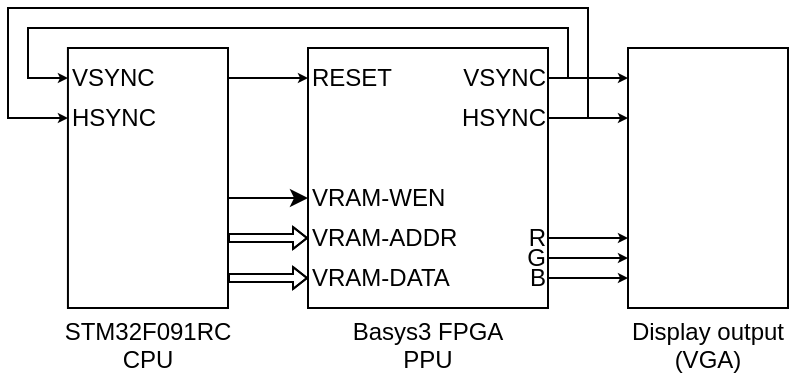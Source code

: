 <mxfile version="20.8.16" type="device" pages="3"><diagram name="level-1" id="DBE48RpXtx8JnoEt3ekA"><mxGraphModel dx="1414" dy="867" grid="1" gridSize="10" guides="1" tooltips="1" connect="1" arrows="1" fold="1" page="1" pageScale="1" pageWidth="850" pageHeight="1100" math="0" shadow="0"><root><mxCell id="0"/><mxCell id="1" parent="0"/><mxCell id="5yIttXtTu1TwYloN6E0H-1" value="Basys3 FPGA&lt;br&gt;PPU" style="rounded=0;whiteSpace=wrap;html=1;spacingLeft=-50;spacingRight=-50;spacing=0;labelPosition=center;verticalLabelPosition=bottom;align=center;verticalAlign=top;" parent="1" vertex="1"><mxGeometry x="160" y="30" width="120" height="130" as="geometry"/></mxCell><mxCell id="5yIttXtTu1TwYloN6E0H-2" value="Display output&lt;br&gt;(VGA)" style="rounded=0;whiteSpace=wrap;html=1;spacingLeft=-50;spacingRight=-50;spacing=0;labelPosition=center;verticalLabelPosition=bottom;align=center;verticalAlign=top;" parent="1" vertex="1"><mxGeometry x="320" y="30" width="80" height="130" as="geometry"/></mxCell><mxCell id="velpMuO1yKDRFmeNbPdJ-18" style="edgeStyle=orthogonalEdgeStyle;rounded=0;orthogonalLoop=1;jettySize=auto;html=1;endSize=2;" parent="1" source="5yIttXtTu1TwYloN6E0H-3" target="velpMuO1yKDRFmeNbPdJ-9" edge="1"><mxGeometry relative="1" as="geometry"><Array as="points"><mxPoint x="150" y="45"/><mxPoint x="150" y="45"/></Array></mxGeometry></mxCell><mxCell id="KLAVmYYYXKE9ixAzbo6W-3" style="edgeStyle=orthogonalEdgeStyle;rounded=0;sketch=0;orthogonalLoop=1;jettySize=auto;html=1;shadow=0;startArrow=none;startFill=0;" parent="1" source="5yIttXtTu1TwYloN6E0H-3" target="KLAVmYYYXKE9ixAzbo6W-2" edge="1"><mxGeometry relative="1" as="geometry"><Array as="points"><mxPoint x="130" y="105"/><mxPoint x="130" y="105"/></Array></mxGeometry></mxCell><mxCell id="5yIttXtTu1TwYloN6E0H-3" value="STM32F091RC&lt;br&gt;CPU" style="rounded=0;whiteSpace=wrap;html=1;spacingLeft=-50;spacingRight=-50;spacing=0;labelPosition=center;verticalLabelPosition=bottom;align=center;verticalAlign=top;" parent="1" vertex="1"><mxGeometry x="39.97" y="30" width="80.03" height="130" as="geometry"/></mxCell><mxCell id="5yIttXtTu1TwYloN6E0H-18" value="" style="endArrow=classic;html=1;rounded=0;edgeStyle=orthogonalEdgeStyle;elbow=vertical;align=left;shape=flexArrow;width=4;startWidth=6;endWidth=6;endSize=2;startSize=3;" parent="1" source="5yIttXtTu1TwYloN6E0H-3" target="velpMuO1yKDRFmeNbPdJ-13" edge="1"><mxGeometry x="1" width="50" height="50" relative="1" as="geometry"><mxPoint x="110" y="370" as="sourcePoint"/><mxPoint x="220" y="390" as="targetPoint"/><Array as="points"><mxPoint x="140" y="145"/><mxPoint x="140" y="145"/></Array><mxPoint as="offset"/></mxGeometry></mxCell><mxCell id="velpMuO1yKDRFmeNbPdJ-4" value="VSYNC" style="text;html=1;strokeColor=none;fillColor=none;align=left;verticalAlign=middle;whiteSpace=wrap;rounded=0;spacing=0;spacingRight=0;spacingLeft=2;" parent="1" vertex="1"><mxGeometry x="39.97" y="40" width="0.03" height="10" as="geometry"/></mxCell><mxCell id="velpMuO1yKDRFmeNbPdJ-5" value="HSYNC" style="text;html=1;strokeColor=none;fillColor=none;align=left;verticalAlign=middle;whiteSpace=wrap;rounded=0;spacing=0;spacingRight=0;spacingLeft=2;" parent="1" vertex="1"><mxGeometry x="39.97" y="60" width="0.03" height="10" as="geometry"/></mxCell><mxCell id="velpMuO1yKDRFmeNbPdJ-19" style="edgeStyle=orthogonalEdgeStyle;rounded=0;orthogonalLoop=1;jettySize=auto;html=1;endSize=2;" parent="1" source="velpMuO1yKDRFmeNbPdJ-6" target="5yIttXtTu1TwYloN6E0H-2" edge="1"><mxGeometry relative="1" as="geometry"><Array as="points"><mxPoint x="310" y="45"/><mxPoint x="310" y="45"/></Array></mxGeometry></mxCell><mxCell id="velpMuO1yKDRFmeNbPdJ-24" style="edgeStyle=orthogonalEdgeStyle;rounded=0;orthogonalLoop=1;jettySize=auto;html=1;entryX=0;entryY=0.5;entryDx=0;entryDy=0;endSize=2;" parent="1" source="velpMuO1yKDRFmeNbPdJ-6" target="velpMuO1yKDRFmeNbPdJ-4" edge="1"><mxGeometry relative="1" as="geometry"><Array as="points"><mxPoint x="290" y="45"/><mxPoint x="290" y="20"/><mxPoint x="20" y="20"/><mxPoint x="20" y="45"/></Array></mxGeometry></mxCell><mxCell id="velpMuO1yKDRFmeNbPdJ-6" value="VSYNC" style="text;html=1;strokeColor=none;fillColor=none;align=right;verticalAlign=middle;whiteSpace=wrap;rounded=0;spacing=0;spacingRight=2;" parent="1" vertex="1"><mxGeometry x="280" y="40" height="10" as="geometry"/></mxCell><mxCell id="velpMuO1yKDRFmeNbPdJ-20" style="edgeStyle=orthogonalEdgeStyle;rounded=0;orthogonalLoop=1;jettySize=auto;html=1;endSize=2;" parent="1" source="velpMuO1yKDRFmeNbPdJ-8" target="5yIttXtTu1TwYloN6E0H-2" edge="1"><mxGeometry relative="1" as="geometry"><Array as="points"><mxPoint x="300" y="65"/><mxPoint x="300" y="65"/></Array></mxGeometry></mxCell><mxCell id="velpMuO1yKDRFmeNbPdJ-25" style="edgeStyle=orthogonalEdgeStyle;rounded=0;orthogonalLoop=1;jettySize=auto;html=1;entryX=0;entryY=0.5;entryDx=0;entryDy=0;endSize=2;" parent="1" source="velpMuO1yKDRFmeNbPdJ-8" target="velpMuO1yKDRFmeNbPdJ-5" edge="1"><mxGeometry relative="1" as="geometry"><Array as="points"><mxPoint x="300" y="65"/><mxPoint x="300" y="10"/><mxPoint x="10" y="10"/><mxPoint x="10" y="65"/></Array></mxGeometry></mxCell><mxCell id="velpMuO1yKDRFmeNbPdJ-8" value="HSYNC" style="text;html=1;strokeColor=none;fillColor=none;align=right;verticalAlign=middle;whiteSpace=wrap;rounded=0;spacing=0;spacingRight=2;" parent="1" vertex="1"><mxGeometry x="280" y="60" height="10" as="geometry"/></mxCell><mxCell id="velpMuO1yKDRFmeNbPdJ-9" value="RESET" style="text;html=1;strokeColor=none;fillColor=none;align=left;verticalAlign=middle;whiteSpace=wrap;rounded=0;spacing=0;spacingRight=-50;spacingLeft=2;" parent="1" vertex="1"><mxGeometry x="160" y="40" height="10" as="geometry"/></mxCell><mxCell id="velpMuO1yKDRFmeNbPdJ-22" style="edgeStyle=orthogonalEdgeStyle;rounded=0;orthogonalLoop=1;jettySize=auto;html=1;endSize=2;" parent="1" source="velpMuO1yKDRFmeNbPdJ-10" target="5yIttXtTu1TwYloN6E0H-2" edge="1"><mxGeometry relative="1" as="geometry"><Array as="points"><mxPoint x="300" y="135"/><mxPoint x="300" y="135"/></Array></mxGeometry></mxCell><mxCell id="velpMuO1yKDRFmeNbPdJ-11" value="VRAM-ADDR" style="text;html=1;strokeColor=none;fillColor=none;align=left;verticalAlign=middle;whiteSpace=wrap;rounded=0;spacing=0;spacingRight=-100;spacingLeft=2;" parent="1" vertex="1"><mxGeometry x="160" y="120" height="10" as="geometry"/></mxCell><mxCell id="velpMuO1yKDRFmeNbPdJ-23" style="edgeStyle=orthogonalEdgeStyle;rounded=0;orthogonalLoop=1;jettySize=auto;html=1;endSize=2;" parent="1" source="velpMuO1yKDRFmeNbPdJ-12" target="5yIttXtTu1TwYloN6E0H-2" edge="1"><mxGeometry relative="1" as="geometry"><Array as="points"><mxPoint x="300" y="145"/><mxPoint x="300" y="145"/></Array></mxGeometry></mxCell><mxCell id="velpMuO1yKDRFmeNbPdJ-13" value="VRAM-DATA" style="text;html=1;strokeColor=none;fillColor=none;align=left;verticalAlign=middle;whiteSpace=wrap;rounded=0;spacing=0;spacingRight=-100;spacingLeft=2;" parent="1" vertex="1"><mxGeometry x="160" y="140" height="10" as="geometry"/></mxCell><mxCell id="velpMuO1yKDRFmeNbPdJ-21" style="edgeStyle=orthogonalEdgeStyle;rounded=0;orthogonalLoop=1;jettySize=auto;html=1;endSize=2;" parent="1" source="velpMuO1yKDRFmeNbPdJ-14" target="5yIttXtTu1TwYloN6E0H-2" edge="1"><mxGeometry relative="1" as="geometry"><Array as="points"><mxPoint x="300" y="125"/><mxPoint x="300" y="125"/></Array></mxGeometry></mxCell><mxCell id="velpMuO1yKDRFmeNbPdJ-15" value="" style="endArrow=classic;html=1;rounded=0;edgeStyle=orthogonalEdgeStyle;elbow=vertical;align=left;shape=flexArrow;width=4;startWidth=6;endWidth=6;endSize=2;startSize=3;" parent="1" source="5yIttXtTu1TwYloN6E0H-3" target="velpMuO1yKDRFmeNbPdJ-11" edge="1"><mxGeometry x="1" width="50" height="50" relative="1" as="geometry"><mxPoint x="130.0" y="105.0" as="sourcePoint"/><mxPoint x="170.0" y="105.0" as="targetPoint"/><Array as="points"><mxPoint x="140" y="125"/><mxPoint x="140" y="125"/></Array><mxPoint as="offset"/></mxGeometry></mxCell><mxCell id="KLAVmYYYXKE9ixAzbo6W-2" value="VRAM-WEN" style="text;html=1;strokeColor=none;fillColor=none;align=left;verticalAlign=middle;whiteSpace=wrap;rounded=0;spacing=0;spacingRight=-100;spacingLeft=2;" parent="1" vertex="1"><mxGeometry x="160" y="100" height="10" as="geometry"/></mxCell><mxCell id="lNlDgj40sudh8BmJfRRg-1" value="" style="group" parent="1" vertex="1" connectable="0"><mxGeometry x="280" y="120" height="30" as="geometry"/></mxCell><mxCell id="velpMuO1yKDRFmeNbPdJ-10" value="G" style="text;html=1;strokeColor=none;fillColor=none;align=right;verticalAlign=middle;whiteSpace=wrap;rounded=0;spacing=0;spacingRight=2;" parent="lNlDgj40sudh8BmJfRRg-1" vertex="1"><mxGeometry y="10" height="10" as="geometry"/></mxCell><mxCell id="velpMuO1yKDRFmeNbPdJ-12" value="B" style="text;html=1;strokeColor=none;fillColor=none;align=right;verticalAlign=middle;whiteSpace=wrap;rounded=0;spacing=0;spacingRight=2;" parent="lNlDgj40sudh8BmJfRRg-1" vertex="1"><mxGeometry y="20" height="10" as="geometry"/></mxCell><mxCell id="velpMuO1yKDRFmeNbPdJ-14" value="R" style="text;html=1;strokeColor=none;fillColor=none;align=right;verticalAlign=middle;whiteSpace=wrap;rounded=0;spacing=0;spacingRight=2;" parent="lNlDgj40sudh8BmJfRRg-1" vertex="1"><mxGeometry height="10" as="geometry"/></mxCell></root></mxGraphModel></diagram><diagram id="MdQQJuunD4ehtDpxKxax" name="level-2"><mxGraphModel dx="975" dy="598" grid="1" gridSize="10" guides="1" tooltips="1" connect="1" arrows="1" fold="1" page="1" pageScale="1" pageWidth="850" pageHeight="1100" math="0" shadow="0"><root><mxCell id="0"/><mxCell id="1" parent="0"/><mxCell id="5Cf9vH4vzOKvy5ulrHjL-83" value="pipeline stage 1-2" style="endArrow=none;html=1;rounded=0;shadow=0;dashed=1;sketch=0;labelPosition=right;verticalLabelPosition=middle;align=right;verticalAlign=bottom;opacity=50;" parent="1" edge="1"><mxGeometry x="1" width="50" height="50" relative="1" as="geometry"><mxPoint y="130" as="sourcePoint"/><mxPoint x="630" y="130" as="targetPoint"/><mxPoint as="offset"/></mxGeometry></mxCell><mxCell id="5Cf9vH4vzOKvy5ulrHjL-87" value="pipeline stage 5" style="endArrow=none;html=1;rounded=0;shadow=0;dashed=1;sketch=0;labelPosition=right;verticalLabelPosition=middle;align=right;verticalAlign=bottom;opacity=50;" parent="1" edge="1"><mxGeometry x="1" width="50" height="50" relative="1" as="geometry"><mxPoint y="370" as="sourcePoint"/><mxPoint x="630" y="370" as="targetPoint"/><mxPoint as="offset"/></mxGeometry></mxCell><mxCell id="NryI2nnm7culigx5ueKd-5" value="pipeline stage 3-4" style="endArrow=none;html=1;rounded=0;shadow=0;dashed=1;sketch=0;labelPosition=right;verticalLabelPosition=middle;align=right;verticalAlign=bottom;opacity=50;" parent="1" edge="1"><mxGeometry x="1" width="50" height="50" relative="1" as="geometry"><mxPoint y="220" as="sourcePoint"/><mxPoint x="630" y="220" as="targetPoint"/><mxPoint as="offset"/></mxGeometry></mxCell><mxCell id="5Cf9vH4vzOKvy5ulrHjL-67" value="sprite info" style="edgeStyle=orthogonalEdgeStyle;rounded=0;sketch=0;orthogonalLoop=1;jettySize=auto;html=1;shadow=0;startArrow=none;startFill=0;verticalAlign=bottom;spacingBottom=8;" parent="1" source="5Cf9vH4vzOKvy5ulrHjL-41" target="5Cf9vH4vzOKvy5ulrHjL-53" edge="1"><mxGeometry x="1" relative="1" as="geometry"><mxPoint as="offset"/></mxGeometry></mxCell><mxCell id="5Cf9vH4vzOKvy5ulrHjL-75" value="TMM" style="edgeStyle=orthogonalEdgeStyle;shape=flexArrow;rounded=0;sketch=0;orthogonalLoop=1;jettySize=auto;html=1;shadow=0;startArrow=block;startFill=0;endArrow=none;endFill=0;" parent="1" source="5Cf9vH4vzOKvy5ulrHjL-53" target="5Cf9vH4vzOKvy5ulrHjL-40" edge="1"><mxGeometry relative="1" as="geometry"><Array as="points"><mxPoint x="350" y="180"/><mxPoint x="350" y="180"/></Array><mxPoint as="offset"/></mxGeometry></mxCell><mxCell id="5Cf9vH4vzOKvy5ulrHjL-41" value="Background sprite info" style="rounded=0;whiteSpace=wrap;html=1;" parent="1" vertex="1"><mxGeometry x="240" y="40" width="80" height="80" as="geometry"/></mxCell><mxCell id="5Cf9vH4vzOKvy5ulrHjL-65" value="sprite info" style="edgeStyle=orthogonalEdgeStyle;rounded=0;sketch=0;orthogonalLoop=1;jettySize=auto;html=1;shadow=0;startArrow=none;startFill=0;verticalAlign=bottom;spacingBottom=8;" parent="1" source="5Cf9vH4vzOKvy5ulrHjL-43" target="5Cf9vH4vzOKvy5ulrHjL-57" edge="1"><mxGeometry x="1" relative="1" as="geometry"><mxPoint as="offset"/></mxGeometry></mxCell><mxCell id="5Cf9vH4vzOKvy5ulrHjL-73" value="TMM" style="edgeStyle=orthogonalEdgeStyle;rounded=0;sketch=0;orthogonalLoop=1;jettySize=auto;html=1;shadow=0;startArrow=none;startFill=0;shape=flexArrow;dashed=1;" parent="1" source="NryI2nnm7culigx5ueKd-3" target="5Cf9vH4vzOKvy5ulrHjL-57" edge="1"><mxGeometry relative="1" as="geometry"><Array as="points"><mxPoint x="110" y="180"/><mxPoint x="110" y="180"/></Array><mxPoint x="370" y="-20" as="sourcePoint"/></mxGeometry></mxCell><mxCell id="5Cf9vH4vzOKvy5ulrHjL-43" value="Foreground sprite info" style="rounded=0;whiteSpace=wrap;html=1;" parent="1" vertex="1"><mxGeometry x="150" y="40" width="80" height="40" as="geometry"/></mxCell><mxCell id="5Cf9vH4vzOKvy5ulrHjL-70" value="global palette index" style="edgeStyle=orthogonalEdgeStyle;rounded=0;sketch=0;orthogonalLoop=1;jettySize=auto;html=1;shadow=0;startArrow=none;startFill=0;" parent="1" source="5Cf9vH4vzOKvy5ulrHjL-44" target="5Cf9vH4vzOKvy5ulrHjL-48" edge="1"><mxGeometry relative="1" as="geometry"/></mxCell><mxCell id="5Cf9vH4vzOKvy5ulrHjL-44" value="Compositor" style="rounded=0;whiteSpace=wrap;html=1;" parent="1" vertex="1"><mxGeometry x="240" y="240" width="80" height="40" as="geometry"/></mxCell><mxCell id="rq75ds9a1dO3QxOp4wKL-1" style="edgeStyle=orthogonalEdgeStyle;rounded=0;sketch=0;orthogonalLoop=1;jettySize=auto;html=1;shadow=0;startArrow=none;startFill=0;" parent="1" source="5Cf9vH4vzOKvy5ulrHjL-45" target="5Cf9vH4vzOKvy5ulrHjL-43" edge="1"><mxGeometry relative="1" as="geometry"><Array as="points"><mxPoint x="260" y="460"/><mxPoint x="20" y="460"/><mxPoint x="20" y="20"/><mxPoint x="190" y="20"/></Array></mxGeometry></mxCell><mxCell id="rq75ds9a1dO3QxOp4wKL-2" style="edgeStyle=orthogonalEdgeStyle;rounded=0;sketch=0;orthogonalLoop=1;jettySize=auto;html=1;shadow=0;startArrow=none;startFill=0;" parent="1" source="5Cf9vH4vzOKvy5ulrHjL-45" target="5Cf9vH4vzOKvy5ulrHjL-41" edge="1"><mxGeometry relative="1" as="geometry"><Array as="points"><mxPoint x="260" y="460"/><mxPoint x="20" y="460"/><mxPoint x="20" y="20"/><mxPoint x="280" y="20"/></Array></mxGeometry></mxCell><mxCell id="rq75ds9a1dO3QxOp4wKL-5" value="VGA signal" style="edgeStyle=orthogonalEdgeStyle;rounded=0;sketch=0;orthogonalLoop=1;jettySize=auto;html=1;shadow=0;startArrow=none;startFill=0;" parent="1" source="5Cf9vH4vzOKvy5ulrHjL-45" edge="1"><mxGeometry relative="1" as="geometry"><mxPoint x="300" y="480" as="targetPoint"/><Array as="points"><mxPoint x="300" y="480"/></Array><mxPoint as="offset"/></mxGeometry></mxCell><mxCell id="5Cf9vH4vzOKvy5ulrHjL-45" value="VGA signal generator" style="rounded=0;whiteSpace=wrap;html=1;" parent="1" vertex="1"><mxGeometry x="240" y="400" width="80" height="40" as="geometry"/></mxCell><mxCell id="5Cf9vH4vzOKvy5ulrHjL-71" style="edgeStyle=orthogonalEdgeStyle;rounded=0;sketch=0;orthogonalLoop=1;jettySize=auto;html=1;shadow=0;startArrow=none;startFill=0;" parent="1" source="5Cf9vH4vzOKvy5ulrHjL-48" target="5Cf9vH4vzOKvy5ulrHjL-45" edge="1"><mxGeometry relative="1" as="geometry"/></mxCell><mxCell id="5Cf9vH4vzOKvy5ulrHjL-72" value="rgb value" style="edgeStyle=orthogonalEdgeStyle;rounded=0;sketch=0;orthogonalLoop=1;jettySize=auto;html=1;shadow=0;startArrow=none;startFill=0;" parent="1" source="5Cf9vH4vzOKvy5ulrHjL-48" target="5Cf9vH4vzOKvy5ulrHjL-45" edge="1"><mxGeometry relative="1" as="geometry"/></mxCell><mxCell id="5Cf9vH4vzOKvy5ulrHjL-81" value="PAL" style="edgeStyle=orthogonalEdgeStyle;shape=flexArrow;rounded=0;sketch=0;orthogonalLoop=1;jettySize=auto;html=1;shadow=0;startArrow=block;startFill=0;" parent="1" source="5Cf9vH4vzOKvy5ulrHjL-48" target="5Cf9vH4vzOKvy5ulrHjL-40" edge="1"><mxGeometry relative="1" as="geometry"><Array as="points"><mxPoint x="360" y="340"/><mxPoint x="360" y="340"/></Array></mxGeometry></mxCell><mxCell id="5Cf9vH4vzOKvy5ulrHjL-48" value="Palette lookup" style="rounded=0;whiteSpace=wrap;html=1;" parent="1" vertex="1"><mxGeometry x="240" y="320" width="80" height="40" as="geometry"/></mxCell><mxCell id="5Cf9vH4vzOKvy5ulrHjL-69" style="edgeStyle=orthogonalEdgeStyle;rounded=0;sketch=0;orthogonalLoop=1;jettySize=auto;html=1;shadow=0;startArrow=none;startFill=0;" parent="1" source="5Cf9vH4vzOKvy5ulrHjL-53" target="5Cf9vH4vzOKvy5ulrHjL-44" edge="1"><mxGeometry relative="1" as="geometry"/></mxCell><mxCell id="5Cf9vH4vzOKvy5ulrHjL-79" value="BAM" style="edgeStyle=orthogonalEdgeStyle;shape=flexArrow;rounded=0;sketch=0;orthogonalLoop=1;jettySize=auto;html=1;shadow=0;startArrow=none;startFill=0;" parent="1" source="5Cf9vH4vzOKvy5ulrHjL-40" target="5Cf9vH4vzOKvy5ulrHjL-41" edge="1"><mxGeometry relative="1" as="geometry"><Array as="points"><mxPoint x="340" y="60"/><mxPoint x="340" y="60"/></Array></mxGeometry></mxCell><mxCell id="5Cf9vH4vzOKvy5ulrHjL-80" value="BAX" style="edgeStyle=orthogonalEdgeStyle;shape=flexArrow;rounded=0;sketch=0;orthogonalLoop=1;jettySize=auto;html=1;shadow=0;startArrow=block;startFill=0;" parent="1" source="5Cf9vH4vzOKvy5ulrHjL-41" target="5Cf9vH4vzOKvy5ulrHjL-40" edge="1"><mxGeometry relative="1" as="geometry"><Array as="points"><mxPoint x="360" y="100"/><mxPoint x="360" y="100"/></Array></mxGeometry></mxCell><mxCell id="5Cf9vH4vzOKvy5ulrHjL-53" value="Sprite render" style="rounded=0;whiteSpace=wrap;html=1;" parent="1" vertex="1"><mxGeometry x="240" y="160" width="80" height="40" as="geometry"/></mxCell><mxCell id="5Cf9vH4vzOKvy5ulrHjL-68" value="pixel data" style="edgeStyle=orthogonalEdgeStyle;rounded=0;sketch=0;orthogonalLoop=1;jettySize=auto;html=1;shadow=0;startArrow=none;startFill=0;" parent="1" source="5Cf9vH4vzOKvy5ulrHjL-57" target="5Cf9vH4vzOKvy5ulrHjL-44" edge="1"><mxGeometry x="-0.2" relative="1" as="geometry"><Array as="points"><mxPoint x="220" y="210"/><mxPoint x="280" y="210"/></Array><mxPoint as="offset"/></mxGeometry></mxCell><mxCell id="5Cf9vH4vzOKvy5ulrHjL-74" value="FAM" style="edgeStyle=orthogonalEdgeStyle;shape=flexArrow;rounded=0;sketch=0;orthogonalLoop=1;jettySize=auto;html=1;shadow=0;startArrow=block;startFill=0;" parent="1" source="5Cf9vH4vzOKvy5ulrHjL-43" target="NryI2nnm7culigx5ueKd-3" edge="1"><mxGeometry relative="1" as="geometry"><Array as="points"><mxPoint x="90" y="60"/><mxPoint x="90" y="60"/></Array><mxPoint x="370" y="-100" as="targetPoint"/></mxGeometry></mxCell><mxCell id="5Cf9vH4vzOKvy5ulrHjL-57" value="Sprite render" style="rounded=0;whiteSpace=wrap;html=1;" parent="1" vertex="1"><mxGeometry x="150" y="160" width="80" height="40" as="geometry"/></mxCell><mxCell id="5Cf9vH4vzOKvy5ulrHjL-76" value="TMM" style="edgeStyle=orthogonalEdgeStyle;shape=flexArrow;rounded=0;sketch=0;orthogonalLoop=1;jettySize=auto;html=1;shadow=0;startArrow=block;startFill=0;endArrow=none;endFill=0;" parent="1" source="5Cf9vH4vzOKvy5ulrHjL-61" target="5Cf9vH4vzOKvy5ulrHjL-40" edge="1"><mxGeometry relative="1" as="geometry"><Array as="points"><mxPoint x="490" y="180"/><mxPoint x="490" y="180"/></Array></mxGeometry></mxCell><mxCell id="5Cf9vH4vzOKvy5ulrHjL-61" value="Tilemap memory" style="rounded=0;whiteSpace=wrap;html=1;" parent="1" vertex="1"><mxGeometry x="510" y="160" width="120" height="40" as="geometry"/></mxCell><mxCell id="5Cf9vH4vzOKvy5ulrHjL-78" value="BAM" style="edgeStyle=orthogonalEdgeStyle;shape=flexArrow;rounded=0;sketch=0;orthogonalLoop=1;jettySize=auto;html=1;shadow=0;startArrow=none;startFill=0;" parent="1" source="5Cf9vH4vzOKvy5ulrHjL-40" target="5Cf9vH4vzOKvy5ulrHjL-63" edge="1"><mxGeometry relative="1" as="geometry"><Array as="points"><mxPoint x="460" y="60"/><mxPoint x="460" y="60"/></Array></mxGeometry></mxCell><mxCell id="5Cf9vH4vzOKvy5ulrHjL-63" value="Background attribute memory" style="rounded=0;whiteSpace=wrap;html=1;" parent="1" vertex="1"><mxGeometry x="510" y="40" width="120" height="40" as="geometry"/></mxCell><mxCell id="rq75ds9a1dO3QxOp4wKL-3" value="screen position" style="text;html=1;strokeColor=none;fillColor=none;align=center;verticalAlign=middle;whiteSpace=wrap;rounded=0;labelBackgroundColor=default;" parent="1" vertex="1"><mxGeometry x="160" y="450" width="100" height="20" as="geometry"/></mxCell><mxCell id="5Cf9vH4vzOKvy5ulrHjL-40" value="PPU RAM bus" style="rounded=0;whiteSpace=wrap;html=1;verticalAlign=top;horizontal=0;direction=west;align=right;spacingTop=0;spacingRight=8;" parent="1" vertex="1"><mxGeometry x="400" y="40" width="30" height="320" as="geometry"/></mxCell><mxCell id="NryI2nnm7culigx5ueKd-3" value="PPU RAM bus" style="rounded=0;whiteSpace=wrap;html=1;verticalAlign=top;horizontal=0;direction=west;align=right;spacingTop=0;spacingRight=8;" parent="1" vertex="1"><mxGeometry x="40" y="40" width="30" height="160" as="geometry"/></mxCell></root></mxGraphModel></diagram><diagram id="lj51MlK96fuJFRP7cw84" name="level-3"><mxGraphModel dx="2264" dy="867" grid="1" gridSize="10" guides="1" tooltips="1" connect="1" arrows="1" fold="1" page="1" pageScale="1" pageWidth="850" pageHeight="1100" math="0" shadow="0"><root><mxCell id="0"/><mxCell id="1" parent="0"/><mxCell id="Tf6Ak-pTBCc5z1zwRQ5l-29" value="" style="group;strokeColor=none;" parent="1" vertex="1" connectable="0"><mxGeometry x="100" y="370" width="80" height="110" as="geometry"/></mxCell><mxCell id="RpbNCyJe_ohjGMJJr0fz-3" value="VGA signal generator" style="rounded=0;whiteSpace=wrap;html=1;spacingLeft=-50;spacingRight=-50;verticalAlign=top;labelPosition=center;verticalLabelPosition=bottom;align=center;spacing=0;" parent="Tf6Ak-pTBCc5z1zwRQ5l-29" vertex="1"><mxGeometry width="80" height="110" as="geometry"/></mxCell><mxCell id="EM9Dl4sIMjbmbU_NA9_9-13" value="CLK" style="text;html=1;strokeColor=none;fillColor=none;align=left;verticalAlign=middle;whiteSpace=wrap;rounded=0;spacing=0;spacingRight=0;spacingLeft=2;" parent="Tf6Ak-pTBCc5z1zwRQ5l-29" vertex="1"><mxGeometry y="10" height="10" as="geometry"/></mxCell><mxCell id="wEA3DHw5RLQjISUzEbIX-21" value="" style="group" parent="Tf6Ak-pTBCc5z1zwRQ5l-29" vertex="1" connectable="0"><mxGeometry y="30" height="30" as="geometry"/></mxCell><mxCell id="EM9Dl4sIMjbmbU_NA9_9-14" value="R" style="text;html=1;strokeColor=none;fillColor=none;align=left;verticalAlign=middle;whiteSpace=wrap;rounded=0;spacing=0;spacingRight=0;spacingLeft=2;" parent="wEA3DHw5RLQjISUzEbIX-21" vertex="1"><mxGeometry height="10" as="geometry"/></mxCell><mxCell id="EM9Dl4sIMjbmbU_NA9_9-15" value="G" style="text;html=1;strokeColor=none;fillColor=none;align=left;verticalAlign=middle;whiteSpace=wrap;rounded=0;spacing=0;spacingRight=0;spacingLeft=2;" parent="wEA3DHw5RLQjISUzEbIX-21" vertex="1"><mxGeometry y="10" height="10" as="geometry"/></mxCell><mxCell id="EM9Dl4sIMjbmbU_NA9_9-16" value="B" style="text;html=1;strokeColor=none;fillColor=none;align=left;verticalAlign=middle;whiteSpace=wrap;rounded=0;spacing=0;spacingRight=0;spacingLeft=2;" parent="wEA3DHw5RLQjISUzEbIX-21" vertex="1"><mxGeometry y="20" height="10" as="geometry"/></mxCell><mxCell id="wEA3DHw5RLQjISUzEbIX-22" value="" style="group" parent="Tf6Ak-pTBCc5z1zwRQ5l-29" vertex="1" connectable="0"><mxGeometry x="80" y="40" height="30" as="geometry"/></mxCell><mxCell id="EM9Dl4sIMjbmbU_NA9_9-8" value="R" style="text;html=1;strokeColor=none;fillColor=none;align=right;verticalAlign=middle;whiteSpace=wrap;rounded=0;spacing=0;spacingRight=2;" parent="wEA3DHw5RLQjISUzEbIX-22" vertex="1"><mxGeometry height="10" as="geometry"/></mxCell><mxCell id="EM9Dl4sIMjbmbU_NA9_9-9" value="G" style="text;html=1;strokeColor=none;fillColor=none;align=right;verticalAlign=middle;whiteSpace=wrap;rounded=0;spacing=0;spacingRight=2;" parent="wEA3DHw5RLQjISUzEbIX-22" vertex="1"><mxGeometry y="10" height="10" as="geometry"/></mxCell><mxCell id="EM9Dl4sIMjbmbU_NA9_9-10" value="B" style="text;html=1;strokeColor=none;fillColor=none;align=right;verticalAlign=middle;whiteSpace=wrap;rounded=0;spacing=0;spacingRight=2;" parent="wEA3DHw5RLQjISUzEbIX-22" vertex="1"><mxGeometry y="20" height="10" as="geometry"/></mxCell><mxCell id="wEA3DHw5RLQjISUzEbIX-23" value="" style="group" parent="Tf6Ak-pTBCc5z1zwRQ5l-29" vertex="1" connectable="0"><mxGeometry x="80" y="10" height="20" as="geometry"/></mxCell><mxCell id="EM9Dl4sIMjbmbU_NA9_9-6" value="X" style="text;html=1;strokeColor=none;fillColor=none;align=right;verticalAlign=middle;whiteSpace=wrap;rounded=0;spacing=0;spacingRight=2;" parent="wEA3DHw5RLQjISUzEbIX-23" vertex="1"><mxGeometry height="10" as="geometry"/></mxCell><mxCell id="EM9Dl4sIMjbmbU_NA9_9-7" value="Y" style="text;html=1;strokeColor=none;fillColor=none;align=right;verticalAlign=middle;whiteSpace=wrap;rounded=0;spacing=0;spacingRight=2;" parent="wEA3DHw5RLQjISUzEbIX-23" vertex="1"><mxGeometry y="10" height="10" as="geometry"/></mxCell><mxCell id="wEA3DHw5RLQjISUzEbIX-24" value="" style="group" parent="Tf6Ak-pTBCc5z1zwRQ5l-29" vertex="1" connectable="0"><mxGeometry x="80" y="80" height="20" as="geometry"/></mxCell><mxCell id="EM9Dl4sIMjbmbU_NA9_9-11" value="VSYNC" style="text;html=1;strokeColor=none;fillColor=none;align=right;verticalAlign=middle;whiteSpace=wrap;rounded=0;spacing=0;spacingRight=2;" parent="wEA3DHw5RLQjISUzEbIX-24" vertex="1"><mxGeometry height="10" as="geometry"/></mxCell><mxCell id="EM9Dl4sIMjbmbU_NA9_9-12" value="HSYNC" style="text;html=1;strokeColor=none;fillColor=none;align=right;verticalAlign=middle;whiteSpace=wrap;rounded=0;spacing=0;spacingRight=2;" parent="wEA3DHw5RLQjISUzEbIX-24" vertex="1"><mxGeometry y="10" height="10" as="geometry"/></mxCell><mxCell id="wEA3DHw5RLQjISUzEbIX-3" style="edgeStyle=orthogonalEdgeStyle;rounded=0;orthogonalLoop=1;jettySize=auto;html=1;entryX=0;entryY=0;entryDx=0;entryDy=0;" parent="1" source="EM9Dl4sIMjbmbU_NA9_9-8" target="wEA3DHw5RLQjISUzEbIX-44" edge="1"><mxGeometry relative="1" as="geometry"><mxPoint x="260" y="415" as="targetPoint"/><Array as="points"/></mxGeometry></mxCell><mxCell id="wEA3DHw5RLQjISUzEbIX-4" style="edgeStyle=orthogonalEdgeStyle;rounded=0;orthogonalLoop=1;jettySize=auto;html=1;entryX=0;entryY=0;entryDx=0;entryDy=0;" parent="1" source="EM9Dl4sIMjbmbU_NA9_9-9" target="wEA3DHw5RLQjISUzEbIX-45" edge="1"><mxGeometry relative="1" as="geometry"><mxPoint x="260" y="425" as="targetPoint"/><Array as="points"/></mxGeometry></mxCell><mxCell id="wEA3DHw5RLQjISUzEbIX-5" style="edgeStyle=orthogonalEdgeStyle;rounded=0;orthogonalLoop=1;jettySize=auto;html=1;entryX=0;entryY=0;entryDx=0;entryDy=0;" parent="1" source="EM9Dl4sIMjbmbU_NA9_9-10" target="wEA3DHw5RLQjISUzEbIX-46" edge="1"><mxGeometry relative="1" as="geometry"><mxPoint x="260" y="435" as="targetPoint"/><Array as="points"/></mxGeometry></mxCell><mxCell id="wEA3DHw5RLQjISUzEbIX-6" style="edgeStyle=orthogonalEdgeStyle;rounded=0;orthogonalLoop=1;jettySize=auto;html=1;entryX=0;entryY=0;entryDx=0;entryDy=0;" parent="1" source="EM9Dl4sIMjbmbU_NA9_9-7" target="bjCuhUbFX2v8YqsDo6B7-15" edge="1"><mxGeometry relative="1" as="geometry"><mxPoint x="250" y="350" as="targetPoint"/><Array as="points"><mxPoint x="200" y="395"/><mxPoint x="200" y="170"/><mxPoint x="-430" y="170"/><mxPoint x="-430" y="270"/></Array></mxGeometry></mxCell><mxCell id="wEA3DHw5RLQjISUzEbIX-7" style="edgeStyle=orthogonalEdgeStyle;rounded=0;orthogonalLoop=1;jettySize=auto;html=1;entryX=0;entryY=0;entryDx=0;entryDy=0;" parent="1" source="EM9Dl4sIMjbmbU_NA9_9-6" target="bjCuhUbFX2v8YqsDo6B7-14" edge="1"><mxGeometry relative="1" as="geometry"><mxPoint x="240" y="350" as="targetPoint"/><Array as="points"><mxPoint x="190" y="385"/><mxPoint x="190" y="180"/><mxPoint x="-420" y="180"/><mxPoint x="-420" y="260"/></Array></mxGeometry></mxCell><mxCell id="wEA3DHw5RLQjISUzEbIX-8" style="edgeStyle=orthogonalEdgeStyle;rounded=0;orthogonalLoop=1;jettySize=auto;html=1;entryX=0;entryY=0;entryDx=0;entryDy=0;" parent="1" source="EM9Dl4sIMjbmbU_NA9_9-11" target="wEA3DHw5RLQjISUzEbIX-49" edge="1"><mxGeometry relative="1" as="geometry"><mxPoint x="260" y="455" as="targetPoint"/><Array as="points"><mxPoint x="210" y="455"/><mxPoint x="210" y="385"/></Array></mxGeometry></mxCell><mxCell id="wEA3DHw5RLQjISUzEbIX-9" style="edgeStyle=orthogonalEdgeStyle;rounded=0;orthogonalLoop=1;jettySize=auto;html=1;entryX=0;entryY=0;entryDx=0;entryDy=0;" parent="1" source="EM9Dl4sIMjbmbU_NA9_9-12" target="wEA3DHw5RLQjISUzEbIX-50" edge="1"><mxGeometry relative="1" as="geometry"><mxPoint x="260" y="465" as="targetPoint"/><Array as="points"><mxPoint x="220" y="465"/><mxPoint x="220" y="395"/></Array></mxGeometry></mxCell><mxCell id="wEA3DHw5RLQjISUzEbIX-11" style="edgeStyle=orthogonalEdgeStyle;rounded=0;orthogonalLoop=1;jettySize=auto;html=1;entryX=0;entryY=0;entryDx=0;entryDy=0;" parent="1" source="EM9Dl4sIMjbmbU_NA9_9-28" target="EM9Dl4sIMjbmbU_NA9_9-14" edge="1"><mxGeometry relative="1" as="geometry"><Array as="points"/></mxGeometry></mxCell><mxCell id="wEA3DHw5RLQjISUzEbIX-12" style="edgeStyle=orthogonalEdgeStyle;rounded=0;orthogonalLoop=1;jettySize=auto;html=1;entryX=0;entryY=0;entryDx=0;entryDy=0;" parent="1" source="EM9Dl4sIMjbmbU_NA9_9-29" target="EM9Dl4sIMjbmbU_NA9_9-15" edge="1"><mxGeometry relative="1" as="geometry"><Array as="points"/></mxGeometry></mxCell><mxCell id="wEA3DHw5RLQjISUzEbIX-13" style="edgeStyle=orthogonalEdgeStyle;rounded=0;orthogonalLoop=1;jettySize=auto;html=1;entryX=0;entryY=0;entryDx=0;entryDy=0;" parent="1" source="EM9Dl4sIMjbmbU_NA9_9-30" target="EM9Dl4sIMjbmbU_NA9_9-16" edge="1"><mxGeometry relative="1" as="geometry"><Array as="points"/></mxGeometry></mxCell><mxCell id="wEA3DHw5RLQjISUzEbIX-41" value="" style="group" parent="1" vertex="1" connectable="0"><mxGeometry x="-820" y="50" width="40" height="30" as="geometry"/></mxCell><mxCell id="wEA3DHw5RLQjISUzEbIX-38" value="100MHz" style="rounded=0;whiteSpace=wrap;html=1;spacingLeft=-50;spacingRight=-50;labelPosition=center;verticalLabelPosition=bottom;align=center;verticalAlign=top;spacing=0;" parent="wEA3DHw5RLQjISUzEbIX-41" vertex="1"><mxGeometry width="40" height="30" as="geometry"/></mxCell><mxCell id="wEA3DHw5RLQjISUzEbIX-40" value="CLK" style="text;html=1;strokeColor=none;fillColor=none;align=right;verticalAlign=middle;whiteSpace=wrap;rounded=0;spacing=0;spacingRight=2;" parent="wEA3DHw5RLQjISUzEbIX-41" vertex="1"><mxGeometry x="40" y="10" height="9.375" as="geometry"/></mxCell><mxCell id="wEA3DHw5RLQjISUzEbIX-54" value="" style="group" parent="1" vertex="1" connectable="0"><mxGeometry x="240" y="370" width="60" height="80" as="geometry"/></mxCell><mxCell id="wEA3DHw5RLQjISUzEbIX-33" value="Outputs" style="rounded=0;whiteSpace=wrap;html=1;spacingLeft=-50;spacingRight=-50;labelPosition=center;verticalLabelPosition=bottom;align=center;verticalAlign=top;spacing=0;" parent="wEA3DHw5RLQjISUzEbIX-54" vertex="1"><mxGeometry width="60" height="80" as="geometry"/></mxCell><mxCell id="wEA3DHw5RLQjISUzEbIX-43" value="" style="group" parent="wEA3DHw5RLQjISUzEbIX-54" vertex="1" connectable="0"><mxGeometry y="40" height="30" as="geometry"/></mxCell><mxCell id="wEA3DHw5RLQjISUzEbIX-44" value="R" style="text;html=1;strokeColor=none;fillColor=none;align=left;verticalAlign=middle;whiteSpace=wrap;rounded=0;spacing=0;spacingRight=0;spacingLeft=2;" parent="wEA3DHw5RLQjISUzEbIX-43" vertex="1"><mxGeometry height="10" as="geometry"/></mxCell><mxCell id="wEA3DHw5RLQjISUzEbIX-45" value="G" style="text;html=1;strokeColor=none;fillColor=none;align=left;verticalAlign=middle;whiteSpace=wrap;rounded=0;spacing=0;spacingRight=0;spacingLeft=2;" parent="wEA3DHw5RLQjISUzEbIX-43" vertex="1"><mxGeometry y="10" height="10" as="geometry"/></mxCell><mxCell id="wEA3DHw5RLQjISUzEbIX-46" value="B" style="text;html=1;strokeColor=none;fillColor=none;align=left;verticalAlign=middle;whiteSpace=wrap;rounded=0;spacing=0;spacingRight=0;spacingLeft=2;" parent="wEA3DHw5RLQjISUzEbIX-43" vertex="1"><mxGeometry y="20" height="10" as="geometry"/></mxCell><mxCell id="wEA3DHw5RLQjISUzEbIX-52" value="" style="group" parent="wEA3DHw5RLQjISUzEbIX-54" vertex="1" connectable="0"><mxGeometry y="10" height="20" as="geometry"/></mxCell><mxCell id="wEA3DHw5RLQjISUzEbIX-49" value="VSYNC" style="text;html=1;strokeColor=none;fillColor=none;align=left;verticalAlign=middle;whiteSpace=wrap;rounded=0;spacing=0;spacingRight=0;spacingLeft=2;" parent="wEA3DHw5RLQjISUzEbIX-52" vertex="1"><mxGeometry height="10" as="geometry"/></mxCell><mxCell id="wEA3DHw5RLQjISUzEbIX-50" value="HSYNC" style="text;html=1;strokeColor=none;fillColor=none;align=left;verticalAlign=middle;whiteSpace=wrap;rounded=0;spacing=0;spacingRight=0;spacingLeft=2;" parent="wEA3DHw5RLQjISUzEbIX-52" vertex="1"><mxGeometry y="10" height="10" as="geometry"/></mxCell><mxCell id="g8MuYQqRyjTqkSnNG5VP-3" value="" style="group" parent="1" vertex="1" connectable="0"><mxGeometry x="-20" y="350" width="80" height="110" as="geometry"/></mxCell><mxCell id="RpbNCyJe_ohjGMJJr0fz-12" value="Palette lookup" style="rounded=0;whiteSpace=wrap;html=1;verticalAlign=top;spacingLeft=-50;spacingRight=-50;labelPosition=center;verticalLabelPosition=bottom;align=center;spacing=0;" parent="g8MuYQqRyjTqkSnNG5VP-3" vertex="1"><mxGeometry width="80" height="110" as="geometry"/></mxCell><mxCell id="EM9Dl4sIMjbmbU_NA9_9-19" value="CLK" style="text;html=1;strokeColor=none;fillColor=none;align=left;verticalAlign=middle;whiteSpace=wrap;rounded=0;spacing=0;spacingRight=0;spacingLeft=2;" parent="g8MuYQqRyjTqkSnNG5VP-3" vertex="1"><mxGeometry y="8" height="10" as="geometry"/></mxCell><mxCell id="EM9Dl4sIMjbmbU_NA9_9-20" value="CIDX" style="text;html=1;strokeColor=none;fillColor=none;align=left;verticalAlign=middle;whiteSpace=wrap;rounded=0;spacing=0;spacingRight=0;spacingLeft=2;" parent="g8MuYQqRyjTqkSnNG5VP-3" vertex="1"><mxGeometry y="30" height="10" as="geometry"/></mxCell><mxCell id="wEA3DHw5RLQjISUzEbIX-14" value="" style="group" parent="g8MuYQqRyjTqkSnNG5VP-3" vertex="1" connectable="0"><mxGeometry y="70" height="30" as="geometry"/></mxCell><mxCell id="EM9Dl4sIMjbmbU_NA9_9-22" value="WEN" style="text;html=1;strokeColor=none;fillColor=none;align=left;verticalAlign=middle;whiteSpace=wrap;rounded=0;spacing=0;spacingRight=0;spacingLeft=2;" parent="wEA3DHw5RLQjISUzEbIX-14" vertex="1"><mxGeometry height="10" as="geometry"/></mxCell><mxCell id="EM9Dl4sIMjbmbU_NA9_9-23" value="ADDR" style="text;html=1;strokeColor=none;fillColor=none;align=left;verticalAlign=middle;whiteSpace=wrap;rounded=0;spacing=0;spacingRight=0;spacingLeft=2;" parent="wEA3DHw5RLQjISUzEbIX-14" vertex="1"><mxGeometry y="10" height="10" as="geometry"/></mxCell><mxCell id="EM9Dl4sIMjbmbU_NA9_9-24" value="DATA" style="text;html=1;strokeColor=none;fillColor=none;align=left;verticalAlign=middle;whiteSpace=wrap;rounded=0;spacing=0;spacingRight=0;spacingLeft=2;" parent="wEA3DHw5RLQjISUzEbIX-14" vertex="1"><mxGeometry y="20" height="10" as="geometry"/></mxCell><mxCell id="wEA3DHw5RLQjISUzEbIX-19" value="" style="group" parent="g8MuYQqRyjTqkSnNG5VP-3" vertex="1" connectable="0"><mxGeometry x="80" y="50" height="30" as="geometry"/></mxCell><mxCell id="EM9Dl4sIMjbmbU_NA9_9-28" value="R" style="text;html=1;strokeColor=none;fillColor=none;align=right;verticalAlign=middle;whiteSpace=wrap;rounded=0;spacing=0;spacingRight=2;" parent="wEA3DHw5RLQjISUzEbIX-19" vertex="1"><mxGeometry height="10" as="geometry"/></mxCell><mxCell id="EM9Dl4sIMjbmbU_NA9_9-29" value="G" style="text;html=1;strokeColor=none;fillColor=none;align=right;verticalAlign=middle;whiteSpace=wrap;rounded=0;spacing=0;spacingRight=2;" parent="wEA3DHw5RLQjISUzEbIX-19" vertex="1"><mxGeometry y="10" height="10" as="geometry"/></mxCell><mxCell id="EM9Dl4sIMjbmbU_NA9_9-30" value="B" style="text;html=1;strokeColor=none;fillColor=none;align=right;verticalAlign=middle;whiteSpace=wrap;rounded=0;spacing=0;spacingRight=2;" parent="wEA3DHw5RLQjISUzEbIX-19" vertex="1"><mxGeometry y="20" height="10" as="geometry"/></mxCell><mxCell id="g8MuYQqRyjTqkSnNG5VP-2" value="RESET" style="text;html=1;strokeColor=none;fillColor=none;align=left;verticalAlign=middle;whiteSpace=wrap;rounded=0;spacing=0;spacingRight=0;spacingLeft=2;" parent="g8MuYQqRyjTqkSnNG5VP-3" vertex="1"><mxGeometry y="50" height="10" as="geometry"/></mxCell><mxCell id="g8MuYQqRyjTqkSnNG5VP-18" style="edgeStyle=orthogonalEdgeStyle;rounded=0;orthogonalLoop=1;jettySize=auto;html=1;entryX=0;entryY=0;entryDx=0;entryDy=0;" parent="1" source="Tf6Ak-pTBCc5z1zwRQ5l-20" target="EM9Dl4sIMjbmbU_NA9_9-22" edge="1"><mxGeometry relative="1" as="geometry"><mxPoint x="-70" y="420" as="targetPoint"/><Array as="points"><mxPoint x="-40" y="195"/><mxPoint x="-40" y="425"/></Array></mxGeometry></mxCell><mxCell id="g8MuYQqRyjTqkSnNG5VP-20" value="" style="group" parent="1" vertex="1" connectable="0"><mxGeometry x="-740" y="150" width="80" height="70" as="geometry"/></mxCell><mxCell id="9ODFVnU23KS44HdE9Q74-1" value="Address decoder" style="rounded=0;whiteSpace=wrap;html=1;spacingLeft=-50;spacingRight=-50;labelPosition=center;verticalLabelPosition=bottom;align=center;verticalAlign=top;spacing=0;" parent="g8MuYQqRyjTqkSnNG5VP-20" vertex="1"><mxGeometry width="80" height="70" as="geometry"/></mxCell><mxCell id="g8MuYQqRyjTqkSnNG5VP-13" value="" style="group" parent="g8MuYQqRyjTqkSnNG5VP-20" vertex="1" connectable="0"><mxGeometry y="10" height="20" as="geometry"/></mxCell><mxCell id="Tf6Ak-pTBCc5z1zwRQ5l-16" value="WEN" style="text;html=1;strokeColor=none;fillColor=none;align=left;verticalAlign=middle;whiteSpace=wrap;rounded=0;spacing=0;spacingRight=0;spacingLeft=2;" parent="g8MuYQqRyjTqkSnNG5VP-13" vertex="1"><mxGeometry height="10" as="geometry"/></mxCell><mxCell id="g8MuYQqRyjTqkSnNG5VP-6" value="ADDR" style="text;html=1;strokeColor=none;fillColor=none;align=left;verticalAlign=middle;whiteSpace=wrap;rounded=0;spacing=0;spacingRight=0;spacingLeft=2;" parent="g8MuYQqRyjTqkSnNG5VP-13" vertex="1"><mxGeometry y="10" height="10" as="geometry"/></mxCell><mxCell id="g8MuYQqRyjTqkSnNG5VP-19" value="" style="group" parent="g8MuYQqRyjTqkSnNG5VP-20" vertex="1" connectable="0"><mxGeometry x="80" y="10" height="50" as="geometry"/></mxCell><mxCell id="Tf6Ak-pTBCc5z1zwRQ5l-21" value="BAX" style="text;html=1;strokeColor=none;fillColor=none;align=right;verticalAlign=middle;whiteSpace=wrap;rounded=0;spacing=0;spacingRight=2;" parent="g8MuYQqRyjTqkSnNG5VP-19" vertex="1"><mxGeometry y="40" height="10" as="geometry"/></mxCell><mxCell id="Tf6Ak-pTBCc5z1zwRQ5l-20" value="PAL" style="text;html=1;strokeColor=none;fillColor=none;align=right;verticalAlign=middle;whiteSpace=wrap;rounded=0;spacing=0;spacingRight=2;" parent="g8MuYQqRyjTqkSnNG5VP-19" vertex="1"><mxGeometry y="30" height="10" as="geometry"/></mxCell><mxCell id="Tf6Ak-pTBCc5z1zwRQ5l-19" value="FAM" style="text;html=1;strokeColor=none;fillColor=none;align=right;verticalAlign=middle;whiteSpace=wrap;rounded=0;spacing=0;spacingRight=2;" parent="g8MuYQqRyjTqkSnNG5VP-19" vertex="1"><mxGeometry y="20" height="10" as="geometry"/></mxCell><mxCell id="Tf6Ak-pTBCc5z1zwRQ5l-18" value="BAM" style="text;html=1;strokeColor=none;fillColor=none;align=right;verticalAlign=middle;whiteSpace=wrap;rounded=0;spacing=0;spacingRight=2;" parent="g8MuYQqRyjTqkSnNG5VP-19" vertex="1"><mxGeometry y="10" height="10" as="geometry"/></mxCell><mxCell id="Tf6Ak-pTBCc5z1zwRQ5l-17" value="TMM" style="text;html=1;strokeColor=none;fillColor=none;align=right;verticalAlign=middle;whiteSpace=wrap;rounded=0;spacing=0;spacingRight=2;" parent="g8MuYQqRyjTqkSnNG5VP-19" vertex="1"><mxGeometry height="10" as="geometry"/></mxCell><mxCell id="g8MuYQqRyjTqkSnNG5VP-37" style="edgeStyle=orthogonalEdgeStyle;rounded=0;orthogonalLoop=1;jettySize=auto;html=1;entryX=0;entryY=0;entryDx=0;entryDy=0;" parent="1" source="wEA3DHw5RLQjISUzEbIX-40" target="g8MuYQqRyjTqkSnNG5VP-25" edge="1"><mxGeometry relative="1" as="geometry"/></mxCell><mxCell id="g8MuYQqRyjTqkSnNG5VP-40" value="" style="group" parent="1" vertex="1" connectable="0"><mxGeometry x="-700" y="50" width="80" height="70" as="geometry"/></mxCell><mxCell id="g8MuYQqRyjTqkSnNG5VP-23" value="Pipeline clock edge generator" style="rounded=0;whiteSpace=wrap;html=1;spacingLeft=-50;spacingRight=-50;labelPosition=center;verticalLabelPosition=bottom;align=center;verticalAlign=top;spacing=0;" parent="g8MuYQqRyjTqkSnNG5VP-40" vertex="1"><mxGeometry width="80" height="70" as="geometry"/></mxCell><mxCell id="g8MuYQqRyjTqkSnNG5VP-35" value="" style="group" parent="g8MuYQqRyjTqkSnNG5VP-40" vertex="1" connectable="0"><mxGeometry x="80" y="10" height="50" as="geometry"/></mxCell><mxCell id="g8MuYQqRyjTqkSnNG5VP-28" value="S5" style="text;html=1;strokeColor=none;fillColor=none;align=right;verticalAlign=middle;whiteSpace=wrap;rounded=0;spacing=0;spacingRight=2;" parent="g8MuYQqRyjTqkSnNG5VP-35" vertex="1"><mxGeometry y="40" height="10" as="geometry"/></mxCell><mxCell id="g8MuYQqRyjTqkSnNG5VP-29" value="S4" style="text;html=1;strokeColor=none;fillColor=none;align=right;verticalAlign=middle;whiteSpace=wrap;rounded=0;spacing=0;spacingRight=2;" parent="g8MuYQqRyjTqkSnNG5VP-35" vertex="1"><mxGeometry y="30" height="10" as="geometry"/></mxCell><mxCell id="g8MuYQqRyjTqkSnNG5VP-30" value="S3" style="text;html=1;strokeColor=none;fillColor=none;align=right;verticalAlign=middle;whiteSpace=wrap;rounded=0;spacing=0;spacingRight=2;" parent="g8MuYQqRyjTqkSnNG5VP-35" vertex="1"><mxGeometry y="20" height="10" as="geometry"/></mxCell><mxCell id="g8MuYQqRyjTqkSnNG5VP-31" value="S2" style="text;html=1;strokeColor=none;fillColor=none;align=right;verticalAlign=middle;whiteSpace=wrap;rounded=0;spacing=0;spacingRight=2;" parent="g8MuYQqRyjTqkSnNG5VP-35" vertex="1"><mxGeometry y="10" height="10" as="geometry"/></mxCell><mxCell id="g8MuYQqRyjTqkSnNG5VP-32" value="S1" style="text;html=1;strokeColor=none;fillColor=none;align=right;verticalAlign=middle;whiteSpace=wrap;rounded=0;spacing=0;spacingRight=2;" parent="g8MuYQqRyjTqkSnNG5VP-35" vertex="1"><mxGeometry height="10" as="geometry"/></mxCell><mxCell id="g8MuYQqRyjTqkSnNG5VP-39" value="" style="group" parent="g8MuYQqRyjTqkSnNG5VP-40" vertex="1" connectable="0"><mxGeometry y="10" height="20" as="geometry"/></mxCell><mxCell id="g8MuYQqRyjTqkSnNG5VP-25" value="CLK" style="text;html=1;strokeColor=none;fillColor=none;align=left;verticalAlign=middle;whiteSpace=wrap;rounded=0;spacing=0;spacingRight=0;spacingLeft=2;" parent="g8MuYQqRyjTqkSnNG5VP-39" vertex="1"><mxGeometry height="10" as="geometry"/></mxCell><mxCell id="g8MuYQqRyjTqkSnNG5VP-26" value="RESET" style="text;html=1;strokeColor=none;fillColor=none;align=left;verticalAlign=middle;whiteSpace=wrap;rounded=0;spacing=0;spacingRight=0;spacingLeft=2;" parent="g8MuYQqRyjTqkSnNG5VP-39" vertex="1"><mxGeometry y="10" height="10" as="geometry"/></mxCell><mxCell id="g8MuYQqRyjTqkSnNG5VP-79" value="" style="group" parent="1" vertex="1" connectable="0"><mxGeometry x="-190" y="370" width="120" height="110" as="geometry"/></mxCell><mxCell id="RpbNCyJe_ohjGMJJr0fz-6" value="Compositor" style="rounded=0;whiteSpace=wrap;html=1;spacingLeft=-50;spacingRight=-50;labelPosition=center;verticalLabelPosition=bottom;align=center;verticalAlign=top;spacing=0;" parent="g8MuYQqRyjTqkSnNG5VP-79" vertex="1"><mxGeometry width="120" height="110" as="geometry"/></mxCell><mxCell id="g8MuYQqRyjTqkSnNG5VP-64" value="CIDX" style="text;html=1;strokeColor=none;fillColor=none;align=right;verticalAlign=middle;whiteSpace=wrap;rounded=0;spacing=0;spacingRight=2;" parent="g8MuYQqRyjTqkSnNG5VP-79" vertex="1"><mxGeometry x="120" y="10" height="10" as="geometry"/></mxCell><mxCell id="g8MuYQqRyjTqkSnNG5VP-73" value="BGEN" style="text;html=1;strokeColor=none;fillColor=none;align=right;verticalAlign=middle;whiteSpace=wrap;rounded=0;spacing=0;spacingRight=2;" parent="g8MuYQqRyjTqkSnNG5VP-79" vertex="1"><mxGeometry x="120" y="30" height="10" as="geometry"/></mxCell><mxCell id="g8MuYQqRyjTqkSnNG5VP-75" value="CIDX" style="text;html=1;strokeColor=none;fillColor=none;align=left;verticalAlign=middle;whiteSpace=wrap;rounded=0;spacing=0;spacingRight=0;spacingLeft=2;" parent="g8MuYQqRyjTqkSnNG5VP-79" vertex="1"><mxGeometry y="10" height="10" as="geometry"/></mxCell><mxCell id="9ePOu52QdGpPpxVl_8F--40" value="" style="group" parent="g8MuYQqRyjTqkSnNG5VP-79" vertex="1" connectable="0"><mxGeometry y="50" width="120" height="50" as="geometry"/></mxCell><mxCell id="g8MuYQqRyjTqkSnNG5VP-70" value="" style="group" parent="9ePOu52QdGpPpxVl_8F--40" vertex="1" connectable="0"><mxGeometry height="50" as="geometry"/></mxCell><mxCell id="g8MuYQqRyjTqkSnNG5VP-57" value="FG00HIT" style="text;html=1;strokeColor=none;fillColor=none;align=left;verticalAlign=middle;whiteSpace=wrap;rounded=0;spacing=0;spacingRight=0;spacingLeft=2;" parent="g8MuYQqRyjTqkSnNG5VP-70" vertex="1"><mxGeometry height="10" as="geometry"/></mxCell><mxCell id="g8MuYQqRyjTqkSnNG5VP-58" value="FG01HIT" style="text;html=1;strokeColor=none;fillColor=none;align=left;verticalAlign=middle;whiteSpace=wrap;rounded=0;spacing=0;spacingRight=0;spacingLeft=2;" parent="g8MuYQqRyjTqkSnNG5VP-70" vertex="1"><mxGeometry y="10" height="10" as="geometry"/></mxCell><mxCell id="g8MuYQqRyjTqkSnNG5VP-67" value="FG7AHIT" style="text;html=1;strokeColor=none;fillColor=none;align=left;verticalAlign=middle;whiteSpace=wrap;rounded=0;spacing=0;spacingRight=0;spacingLeft=2;" parent="g8MuYQqRyjTqkSnNG5VP-70" vertex="1"><mxGeometry y="30" height="10" as="geometry"/></mxCell><mxCell id="g8MuYQqRyjTqkSnNG5VP-68" value="( - )" style="text;html=1;strokeColor=none;fillColor=none;align=left;verticalAlign=middle;whiteSpace=wrap;rounded=0;spacing=0;spacingRight=-40;spacingLeft=2;" parent="g8MuYQqRyjTqkSnNG5VP-70" vertex="1"><mxGeometry y="20" height="10" as="geometry"/></mxCell><mxCell id="g8MuYQqRyjTqkSnNG5VP-69" value="FG80HIT" style="text;html=1;strokeColor=none;fillColor=none;align=left;verticalAlign=middle;whiteSpace=wrap;rounded=0;spacing=0;spacingRight=0;spacingLeft=2;" parent="g8MuYQqRyjTqkSnNG5VP-70" vertex="1"><mxGeometry y="40" height="10" as="geometry"/></mxCell><mxCell id="g8MuYQqRyjTqkSnNG5VP-71" value="" style="group" parent="9ePOu52QdGpPpxVl_8F--40" vertex="1" connectable="0"><mxGeometry x="120" height="50" as="geometry"/></mxCell><mxCell id="g8MuYQqRyjTqkSnNG5VP-60" value="FG7AEN" style="text;html=1;strokeColor=none;fillColor=none;align=right;verticalAlign=middle;whiteSpace=wrap;rounded=0;spacing=0;spacingRight=2;" parent="g8MuYQqRyjTqkSnNG5VP-71" vertex="1"><mxGeometry y="30" height="10" as="geometry"/></mxCell><mxCell id="g8MuYQqRyjTqkSnNG5VP-61" value="FG01EN" style="text;html=1;strokeColor=none;fillColor=none;align=right;verticalAlign=middle;whiteSpace=wrap;rounded=0;spacing=0;spacingRight=2;" parent="g8MuYQqRyjTqkSnNG5VP-71" vertex="1"><mxGeometry y="10" height="10" as="geometry"/></mxCell><mxCell id="g8MuYQqRyjTqkSnNG5VP-62" value="FG00EN" style="text;html=1;strokeColor=none;fillColor=none;align=right;verticalAlign=middle;whiteSpace=wrap;rounded=0;spacing=0;spacingRight=2;" parent="g8MuYQqRyjTqkSnNG5VP-71" vertex="1"><mxGeometry height="10" as="geometry"/></mxCell><mxCell id="g8MuYQqRyjTqkSnNG5VP-65" value="( - )" style="text;html=1;strokeColor=none;fillColor=none;align=right;verticalAlign=middle;whiteSpace=wrap;rounded=0;spacing=0;spacingRight=2;spacingLeft=-40;" parent="g8MuYQqRyjTqkSnNG5VP-71" vertex="1"><mxGeometry y="20" height="10" as="geometry"/></mxCell><mxCell id="g8MuYQqRyjTqkSnNG5VP-66" value="FG80EN" style="text;html=1;strokeColor=none;fillColor=none;align=right;verticalAlign=middle;whiteSpace=wrap;rounded=0;spacing=0;spacingRight=2;" parent="g8MuYQqRyjTqkSnNG5VP-71" vertex="1"><mxGeometry y="40" height="10" as="geometry"/></mxCell><mxCell id="g8MuYQqRyjTqkSnNG5VP-81" style="edgeStyle=orthogonalEdgeStyle;rounded=0;orthogonalLoop=1;jettySize=auto;html=1;entryX=0;entryY=0;entryDx=0;entryDy=0;" parent="1" source="g8MuYQqRyjTqkSnNG5VP-64" target="EM9Dl4sIMjbmbU_NA9_9-20" edge="1"><mxGeometry relative="1" as="geometry"/></mxCell><mxCell id="9ePOu52QdGpPpxVl_8F--46" style="edgeStyle=orthogonalEdgeStyle;rounded=0;orthogonalLoop=1;jettySize=auto;html=1;entryX=0;entryY=0;entryDx=0;entryDy=0;strokeWidth=1;" parent="1" source="9ePOu52QdGpPpxVl_8F--21" target="g8MuYQqRyjTqkSnNG5VP-57" edge="1"><mxGeometry relative="1" as="geometry"/></mxCell><mxCell id="9ePOu52QdGpPpxVl_8F--47" style="edgeStyle=orthogonalEdgeStyle;rounded=0;orthogonalLoop=1;jettySize=auto;html=1;entryX=0;entryY=0;entryDx=0;entryDy=0;strokeWidth=1;" parent="1" source="9ePOu52QdGpPpxVl_8F--19" target="g8MuYQqRyjTqkSnNG5VP-75" edge="1"><mxGeometry relative="1" as="geometry"><Array as="points"><mxPoint x="-210" y="405"/><mxPoint x="-210" y="385"/></Array></mxGeometry></mxCell><mxCell id="9ePOu52QdGpPpxVl_8F--48" style="edgeStyle=orthogonalEdgeStyle;rounded=0;orthogonalLoop=1;jettySize=auto;html=1;entryX=0;entryY=0;entryDx=0;entryDy=0;strokeWidth=1;" parent="1" source="g8MuYQqRyjTqkSnNG5VP-62" target="9ePOu52QdGpPpxVl_8F--42" edge="1"><mxGeometry relative="1" as="geometry"><Array as="points"><mxPoint x="-60" y="425"/><mxPoint x="-60" y="580"/><mxPoint x="-440" y="580"/><mxPoint x="-440" y="425"/></Array></mxGeometry></mxCell><mxCell id="9ePOu52QdGpPpxVl_8F--49" value="" style="group" parent="1" vertex="1" connectable="0"><mxGeometry x="-580" y="350" width="80" height="70" as="geometry"/></mxCell><mxCell id="9ePOu52QdGpPpxVl_8F--50" value="Tilemap memory" style="rounded=0;whiteSpace=wrap;html=1;verticalAlign=top;spacingLeft=-50;spacingRight=-50;labelPosition=center;verticalLabelPosition=bottom;align=center;spacing=0;" parent="9ePOu52QdGpPpxVl_8F--49" vertex="1"><mxGeometry width="80" height="70" as="geometry"/></mxCell><mxCell id="9ePOu52QdGpPpxVl_8F--51" value="ADDR" style="text;html=1;strokeColor=none;fillColor=none;align=left;verticalAlign=middle;whiteSpace=wrap;rounded=0;spacing=0;spacingRight=0;spacingLeft=2;" parent="9ePOu52QdGpPpxVl_8F--49" vertex="1"><mxGeometry y="40" height="10" as="geometry"/></mxCell><mxCell id="9ePOu52QdGpPpxVl_8F--52" value="DATA" style="text;html=1;strokeColor=none;fillColor=none;align=right;verticalAlign=middle;whiteSpace=wrap;rounded=0;spacing=0;spacingRight=2;" parent="9ePOu52QdGpPpxVl_8F--49" vertex="1"><mxGeometry x="80" y="50" height="10" as="geometry"/></mxCell><mxCell id="9ePOu52QdGpPpxVl_8F--53" value="DATA" style="text;html=1;strokeColor=none;fillColor=none;align=left;verticalAlign=middle;whiteSpace=wrap;rounded=0;spacing=0;spacingRight=0;spacingLeft=2;" parent="9ePOu52QdGpPpxVl_8F--49" vertex="1"><mxGeometry y="50" height="10" as="geometry"/></mxCell><mxCell id="9ePOu52QdGpPpxVl_8F--54" value="WEN" style="text;html=1;strokeColor=none;fillColor=none;align=left;verticalAlign=middle;whiteSpace=wrap;rounded=0;spacing=0;spacingRight=0;spacingLeft=2;" parent="9ePOu52QdGpPpxVl_8F--49" vertex="1"><mxGeometry y="30" height="10" as="geometry"/></mxCell><mxCell id="9ePOu52QdGpPpxVl_8F--55" value="CLK" style="text;html=1;strokeColor=none;fillColor=none;align=left;verticalAlign=middle;whiteSpace=wrap;rounded=0;spacing=0;spacingRight=0;spacingLeft=2;" parent="9ePOu52QdGpPpxVl_8F--49" vertex="1"><mxGeometry y="10" height="10" as="geometry"/></mxCell><mxCell id="9ePOu52QdGpPpxVl_8F--57" value="" style="group" parent="1" vertex="1" connectable="0"><mxGeometry x="-580" y="250" width="80" height="70" as="geometry"/></mxCell><mxCell id="9ePOu52QdGpPpxVl_8F--58" value="Background attribute memory" style="rounded=0;whiteSpace=wrap;html=1;verticalAlign=top;spacingLeft=-50;spacingRight=-50;labelPosition=center;verticalLabelPosition=bottom;align=center;spacing=0;" parent="9ePOu52QdGpPpxVl_8F--57" vertex="1"><mxGeometry width="80" height="70" as="geometry"/></mxCell><mxCell id="9ePOu52QdGpPpxVl_8F--59" value="ADDR" style="text;html=1;strokeColor=none;fillColor=none;align=left;verticalAlign=middle;whiteSpace=wrap;rounded=0;spacing=0;spacingRight=0;spacingLeft=2;" parent="9ePOu52QdGpPpxVl_8F--57" vertex="1"><mxGeometry y="40" height="10" as="geometry"/></mxCell><mxCell id="9ePOu52QdGpPpxVl_8F--60" value="DATA" style="text;html=1;strokeColor=none;fillColor=none;align=right;verticalAlign=middle;whiteSpace=wrap;rounded=0;spacing=0;spacingRight=2;" parent="9ePOu52QdGpPpxVl_8F--57" vertex="1"><mxGeometry x="80" y="50" height="10" as="geometry"/></mxCell><mxCell id="9ePOu52QdGpPpxVl_8F--61" value="DATA" style="text;html=1;strokeColor=none;fillColor=none;align=left;verticalAlign=middle;whiteSpace=wrap;rounded=0;spacing=0;spacingRight=0;spacingLeft=2;" parent="9ePOu52QdGpPpxVl_8F--57" vertex="1"><mxGeometry y="50" height="10" as="geometry"/></mxCell><mxCell id="9ePOu52QdGpPpxVl_8F--62" value="WEN" style="text;html=1;strokeColor=none;fillColor=none;align=left;verticalAlign=middle;whiteSpace=wrap;rounded=0;spacing=0;spacingRight=0;spacingLeft=2;" parent="9ePOu52QdGpPpxVl_8F--57" vertex="1"><mxGeometry y="30" height="10" as="geometry"/></mxCell><mxCell id="9ePOu52QdGpPpxVl_8F--63" value="CLK" style="text;html=1;strokeColor=none;fillColor=none;align=left;verticalAlign=middle;whiteSpace=wrap;rounded=0;spacing=0;spacingRight=0;spacingLeft=2;" parent="9ePOu52QdGpPpxVl_8F--57" vertex="1"><mxGeometry y="10" height="10" as="geometry"/></mxCell><mxCell id="bjCuhUbFX2v8YqsDo6B7-26" style="edgeStyle=orthogonalEdgeStyle;rounded=0;orthogonalLoop=1;jettySize=auto;html=1;entryX=0;entryY=0;entryDx=0;entryDy=0;" parent="1" source="bjCuhUbFX2v8YqsDo6B7-4" target="g8MuYQqRyjTqkSnNG5VP-75" edge="1"><mxGeometry relative="1" as="geometry"><Array as="points"><mxPoint x="-210" y="220"/><mxPoint x="-210" y="385"/></Array></mxGeometry></mxCell><mxCell id="bjCuhUbFX2v8YqsDo6B7-23" value="" style="group" parent="1" vertex="1" connectable="0"><mxGeometry x="-400" y="390" width="160" height="160" as="geometry"/></mxCell><mxCell id="9ePOu52QdGpPpxVl_8F--2" value="Foreground sprite" style="rounded=0;whiteSpace=wrap;html=1;spacingLeft=-50;spacingRight=-50;verticalAlign=top;labelPosition=center;verticalLabelPosition=bottom;align=center;spacing=0;" parent="bjCuhUbFX2v8YqsDo6B7-23" vertex="1"><mxGeometry width="160" height="160" as="geometry"/></mxCell><mxCell id="9ePOu52QdGpPpxVl_8F--3" value="CLK" style="text;html=1;strokeColor=none;fillColor=none;align=left;verticalAlign=middle;whiteSpace=wrap;rounded=0;spacing=0;spacingRight=0;spacingLeft=2;" parent="bjCuhUbFX2v8YqsDo6B7-23" vertex="1"><mxGeometry y="10" height="10" as="geometry"/></mxCell><mxCell id="9ePOu52QdGpPpxVl_8F--19" value="CIDX" style="text;html=1;strokeColor=none;fillColor=none;align=right;verticalAlign=middle;whiteSpace=wrap;rounded=0;spacing=0;spacingRight=2;" parent="bjCuhUbFX2v8YqsDo6B7-23" vertex="1"><mxGeometry x="160" y="10" height="10" as="geometry"/></mxCell><mxCell id="9ePOu52QdGpPpxVl_8F--27" value="FETCH" style="text;html=1;strokeColor=none;fillColor=none;align=left;verticalAlign=middle;whiteSpace=wrap;rounded=0;spacing=0;spacingRight=0;spacingLeft=2;" parent="bjCuhUbFX2v8YqsDo6B7-23" vertex="1"><mxGeometry y="80" height="10" as="geometry"/></mxCell><mxCell id="9ePOu52QdGpPpxVl_8F--30" value="" style="group;spacingRight=-70;" parent="bjCuhUbFX2v8YqsDo6B7-23" vertex="1" connectable="0"><mxGeometry y="100" height="30" as="geometry"/></mxCell><mxCell id="9ePOu52QdGpPpxVl_8F--31" value="WEN-FAM" style="text;html=1;strokeColor=none;fillColor=none;align=left;verticalAlign=middle;whiteSpace=wrap;rounded=0;spacing=0;spacingRight=-70;spacingLeft=2;" parent="9ePOu52QdGpPpxVl_8F--30" vertex="1"><mxGeometry height="10" as="geometry"/></mxCell><mxCell id="9ePOu52QdGpPpxVl_8F--32" value="ADDR-FAM" style="text;html=1;strokeColor=none;fillColor=none;align=left;verticalAlign=middle;whiteSpace=wrap;rounded=0;spacing=0;spacingRight=-70;spacingLeft=2;" parent="9ePOu52QdGpPpxVl_8F--30" vertex="1"><mxGeometry y="10" height="10" as="geometry"/></mxCell><mxCell id="9ePOu52QdGpPpxVl_8F--33" value="DATA-FAM" style="text;html=1;strokeColor=none;fillColor=none;align=left;verticalAlign=middle;whiteSpace=wrap;rounded=0;spacing=0;spacingRight=-70;spacingLeft=2;" parent="9ePOu52QdGpPpxVl_8F--30" vertex="1"><mxGeometry y="20" height="10" as="geometry"/></mxCell><mxCell id="9ePOu52QdGpPpxVl_8F--39" value="" style="group" parent="bjCuhUbFX2v8YqsDo6B7-23" vertex="1" connectable="0"><mxGeometry y="140" width="160" height="10" as="geometry"/></mxCell><mxCell id="9ePOu52QdGpPpxVl_8F--34" value="ADDR-TMM" style="text;html=1;strokeColor=none;fillColor=none;align=right;verticalAlign=middle;whiteSpace=wrap;rounded=0;spacing=0;spacingRight=2;spacingLeft=-70;" parent="9ePOu52QdGpPpxVl_8F--39" vertex="1"><mxGeometry x="160" height="10" as="geometry"/></mxCell><mxCell id="9ePOu52QdGpPpxVl_8F--36" value="DATA-TMM" style="text;html=1;strokeColor=none;fillColor=none;align=left;verticalAlign=middle;whiteSpace=wrap;rounded=0;spacing=0;spacingRight=-70;spacingLeft=2;" parent="9ePOu52QdGpPpxVl_8F--39" vertex="1"><mxGeometry height="10" as="geometry"/></mxCell><mxCell id="9ePOu52QdGpPpxVl_8F--41" value="" style="group" parent="bjCuhUbFX2v8YqsDo6B7-23" vertex="1" connectable="0"><mxGeometry y="50" height="20" as="geometry"/></mxCell><mxCell id="9ePOu52QdGpPpxVl_8F--24" value="X" style="text;html=1;strokeColor=none;fillColor=none;align=left;verticalAlign=middle;whiteSpace=wrap;rounded=0;spacing=0;spacingRight=0;spacingLeft=2;" parent="9ePOu52QdGpPpxVl_8F--41" vertex="1"><mxGeometry height="10" as="geometry"/></mxCell><mxCell id="9ePOu52QdGpPpxVl_8F--25" value="Y" style="text;html=1;strokeColor=none;fillColor=none;align=left;verticalAlign=middle;whiteSpace=wrap;rounded=0;spacing=0;spacingRight=0;spacingLeft=2;" parent="9ePOu52QdGpPpxVl_8F--41" vertex="1"><mxGeometry y="10" height="10" as="geometry"/></mxCell><mxCell id="9ePOu52QdGpPpxVl_8F--43" value="" style="group" parent="bjCuhUbFX2v8YqsDo6B7-23" vertex="1" connectable="0"><mxGeometry y="30" width="160" height="10" as="geometry"/></mxCell><mxCell id="9ePOu52QdGpPpxVl_8F--21" value="HIT" style="text;html=1;strokeColor=none;fillColor=none;align=right;verticalAlign=middle;whiteSpace=wrap;rounded=0;spacing=0;spacingRight=2;" parent="9ePOu52QdGpPpxVl_8F--43" vertex="1"><mxGeometry x="160" height="10" as="geometry"/></mxCell><mxCell id="9ePOu52QdGpPpxVl_8F--42" value="OE" style="text;html=1;strokeColor=none;fillColor=none;align=left;verticalAlign=middle;whiteSpace=wrap;rounded=0;spacing=0;spacingRight=0;spacingLeft=2;" parent="9ePOu52QdGpPpxVl_8F--43" vertex="1"><mxGeometry height="10" as="geometry"/></mxCell><mxCell id="bjCuhUbFX2v8YqsDo6B7-28" style="edgeStyle=orthogonalEdgeStyle;rounded=0;orthogonalLoop=1;jettySize=auto;html=1;entryX=0;entryY=0;entryDx=0;entryDy=0;" parent="1" source="g8MuYQqRyjTqkSnNG5VP-73" target="bjCuhUbFX2v8YqsDo6B7-18" edge="1"><mxGeometry relative="1" as="geometry"><Array as="points"><mxPoint x="-50" y="405"/><mxPoint x="-50" y="160"/><mxPoint x="-440" y="160"/><mxPoint x="-440" y="240"/></Array></mxGeometry></mxCell><mxCell id="bjCuhUbFX2v8YqsDo6B7-29" value="" style="group" parent="1" vertex="1" connectable="0"><mxGeometry x="-400" y="205" width="160" height="160" as="geometry"/></mxCell><mxCell id="bjCuhUbFX2v8YqsDo6B7-2" value="Background sprite" style="rounded=0;whiteSpace=wrap;html=1;spacingLeft=-50;spacingRight=-50;verticalAlign=top;labelPosition=center;verticalLabelPosition=bottom;align=center;spacing=0;" parent="bjCuhUbFX2v8YqsDo6B7-29" vertex="1"><mxGeometry width="160" height="160" as="geometry"/></mxCell><mxCell id="bjCuhUbFX2v8YqsDo6B7-3" value="CLK" style="text;html=1;strokeColor=none;fillColor=none;align=left;verticalAlign=middle;whiteSpace=wrap;rounded=0;spacing=0;spacingRight=0;spacingLeft=2;" parent="bjCuhUbFX2v8YqsDo6B7-29" vertex="1"><mxGeometry y="10" height="10" as="geometry"/></mxCell><mxCell id="bjCuhUbFX2v8YqsDo6B7-4" value="CIDX" style="text;html=1;strokeColor=none;fillColor=none;align=right;verticalAlign=middle;whiteSpace=wrap;rounded=0;spacing=0;spacingRight=2;" parent="bjCuhUbFX2v8YqsDo6B7-29" vertex="1"><mxGeometry x="160" y="10" height="10" as="geometry"/></mxCell><mxCell id="bjCuhUbFX2v8YqsDo6B7-6" value="" style="group;spacingRight=-70;" parent="bjCuhUbFX2v8YqsDo6B7-29" vertex="1" connectable="0"><mxGeometry y="80" height="30" as="geometry"/></mxCell><mxCell id="bjCuhUbFX2v8YqsDo6B7-7" value="WEN-BAX" style="text;html=1;strokeColor=none;fillColor=none;align=left;verticalAlign=middle;whiteSpace=wrap;rounded=0;spacing=0;spacingRight=-70;spacingLeft=2;" parent="bjCuhUbFX2v8YqsDo6B7-6" vertex="1"><mxGeometry height="10" as="geometry"/></mxCell><mxCell id="bjCuhUbFX2v8YqsDo6B7-8" value="ADDR-BAX" style="text;html=1;strokeColor=none;fillColor=none;align=left;verticalAlign=middle;whiteSpace=wrap;rounded=0;spacing=0;spacingRight=-70;spacingLeft=2;" parent="bjCuhUbFX2v8YqsDo6B7-6" vertex="1"><mxGeometry y="10" height="10" as="geometry"/></mxCell><mxCell id="bjCuhUbFX2v8YqsDo6B7-9" value="DATA-BAX" style="text;html=1;strokeColor=none;fillColor=none;align=left;verticalAlign=middle;whiteSpace=wrap;rounded=0;spacing=0;spacingRight=-70;spacingLeft=2;" parent="bjCuhUbFX2v8YqsDo6B7-6" vertex="1"><mxGeometry y="20" height="10" as="geometry"/></mxCell><mxCell id="bjCuhUbFX2v8YqsDo6B7-10" value="" style="group" parent="bjCuhUbFX2v8YqsDo6B7-29" vertex="1" connectable="0"><mxGeometry y="120" width="160" height="10" as="geometry"/></mxCell><mxCell id="bjCuhUbFX2v8YqsDo6B7-11" value="ADDR-BAM" style="text;html=1;strokeColor=none;fillColor=none;align=right;verticalAlign=middle;whiteSpace=wrap;rounded=0;spacing=0;spacingRight=2;spacingLeft=-70;" parent="bjCuhUbFX2v8YqsDo6B7-10" vertex="1"><mxGeometry x="160" height="10" as="geometry"/></mxCell><mxCell id="bjCuhUbFX2v8YqsDo6B7-12" value="DATA-BAM" style="text;html=1;strokeColor=none;fillColor=none;align=left;verticalAlign=middle;whiteSpace=wrap;rounded=0;spacing=0;spacingRight=-70;spacingLeft=2;" parent="bjCuhUbFX2v8YqsDo6B7-10" vertex="1"><mxGeometry height="10" as="geometry"/></mxCell><mxCell id="bjCuhUbFX2v8YqsDo6B7-13" value="" style="group" parent="bjCuhUbFX2v8YqsDo6B7-29" vertex="1" connectable="0"><mxGeometry y="50" height="20" as="geometry"/></mxCell><mxCell id="bjCuhUbFX2v8YqsDo6B7-14" value="X" style="text;html=1;strokeColor=none;fillColor=none;align=left;verticalAlign=middle;whiteSpace=wrap;rounded=0;spacing=0;spacingRight=0;spacingLeft=2;" parent="bjCuhUbFX2v8YqsDo6B7-13" vertex="1"><mxGeometry height="10" as="geometry"/></mxCell><mxCell id="bjCuhUbFX2v8YqsDo6B7-15" value="Y" style="text;html=1;strokeColor=none;fillColor=none;align=left;verticalAlign=middle;whiteSpace=wrap;rounded=0;spacing=0;spacingRight=0;spacingLeft=2;" parent="bjCuhUbFX2v8YqsDo6B7-13" vertex="1"><mxGeometry y="10" height="10" as="geometry"/></mxCell><mxCell id="bjCuhUbFX2v8YqsDo6B7-18" value="OE" style="text;html=1;strokeColor=none;fillColor=none;align=left;verticalAlign=middle;whiteSpace=wrap;rounded=0;spacing=0;spacingRight=0;spacingLeft=2;" parent="bjCuhUbFX2v8YqsDo6B7-29" vertex="1"><mxGeometry y="30" height="10" as="geometry"/></mxCell><mxCell id="bjCuhUbFX2v8YqsDo6B7-20" value="" style="group" parent="bjCuhUbFX2v8YqsDo6B7-29" vertex="1" connectable="0"><mxGeometry y="140" width="160" height="10" as="geometry"/></mxCell><mxCell id="bjCuhUbFX2v8YqsDo6B7-21" value="ADDR-TMM" style="text;html=1;strokeColor=none;fillColor=none;align=right;verticalAlign=middle;whiteSpace=wrap;rounded=0;spacing=0;spacingRight=2;spacingLeft=-70;" parent="bjCuhUbFX2v8YqsDo6B7-20" vertex="1"><mxGeometry x="160" height="10" as="geometry"/></mxCell><mxCell id="bjCuhUbFX2v8YqsDo6B7-22" value="DATA-TMM" style="text;html=1;strokeColor=none;fillColor=none;align=left;verticalAlign=middle;whiteSpace=wrap;rounded=0;spacing=0;spacingRight=-70;spacingLeft=2;" parent="bjCuhUbFX2v8YqsDo6B7-20" vertex="1"><mxGeometry height="10" as="geometry"/></mxCell><mxCell id="bjCuhUbFX2v8YqsDo6B7-31" style="edgeStyle=orthogonalEdgeStyle;rounded=0;orthogonalLoop=1;jettySize=auto;html=1;entryX=0;entryY=0;entryDx=0;entryDy=0;" parent="1" source="9ePOu52QdGpPpxVl_8F--60" target="bjCuhUbFX2v8YqsDo6B7-12" edge="1"><mxGeometry relative="1" as="geometry"><Array as="points"><mxPoint x="-470" y="305"/><mxPoint x="-470" y="330"/></Array></mxGeometry></mxCell><mxCell id="bjCuhUbFX2v8YqsDo6B7-32" style="edgeStyle=orthogonalEdgeStyle;rounded=0;orthogonalLoop=1;jettySize=auto;html=1;entryX=0;entryY=0;entryDx=0;entryDy=0;" parent="1" source="9ePOu52QdGpPpxVl_8F--52" target="bjCuhUbFX2v8YqsDo6B7-22" edge="1"><mxGeometry relative="1" as="geometry"><Array as="points"><mxPoint x="-490" y="405"/><mxPoint x="-490" y="350"/></Array></mxGeometry></mxCell><mxCell id="bjCuhUbFX2v8YqsDo6B7-33" style="edgeStyle=orthogonalEdgeStyle;rounded=0;orthogonalLoop=1;jettySize=auto;html=1;entryX=0;entryY=0;entryDx=0;entryDy=0;" parent="1" source="9ePOu52QdGpPpxVl_8F--52" target="9ePOu52QdGpPpxVl_8F--36" edge="1"><mxGeometry relative="1" as="geometry"><Array as="points"><mxPoint x="-490" y="405"/><mxPoint x="-490" y="535"/></Array></mxGeometry></mxCell><mxCell id="bjCuhUbFX2v8YqsDo6B7-37" style="edgeStyle=orthogonalEdgeStyle;rounded=0;orthogonalLoop=1;jettySize=auto;html=1;entryX=0;entryY=0.5;entryDx=0;entryDy=0;" parent="1" source="Tf6Ak-pTBCc5z1zwRQ5l-17" target="9ePOu52QdGpPpxVl_8F--50" edge="1"><mxGeometry relative="1" as="geometry"><Array as="points"><mxPoint x="-610" y="165"/><mxPoint x="-610" y="385"/></Array></mxGeometry></mxCell><mxCell id="bjCuhUbFX2v8YqsDo6B7-38" style="edgeStyle=orthogonalEdgeStyle;rounded=0;orthogonalLoop=1;jettySize=auto;html=1;entryX=0;entryY=0;entryDx=0;entryDy=0;" parent="1" source="Tf6Ak-pTBCc5z1zwRQ5l-18" target="9ePOu52QdGpPpxVl_8F--62" edge="1"><mxGeometry relative="1" as="geometry"><Array as="points"><mxPoint x="-620" y="175"/><mxPoint x="-620" y="285"/></Array></mxGeometry></mxCell><mxCell id="bjCuhUbFX2v8YqsDo6B7-39" style="edgeStyle=orthogonalEdgeStyle;rounded=0;orthogonalLoop=1;jettySize=auto;html=1;entryX=0;entryY=0;entryDx=0;entryDy=0;" parent="1" source="Tf6Ak-pTBCc5z1zwRQ5l-21" target="bjCuhUbFX2v8YqsDo6B7-7" edge="1"><mxGeometry relative="1" as="geometry"><Array as="points"><mxPoint x="-450" y="205"/><mxPoint x="-450" y="290"/></Array></mxGeometry></mxCell><mxCell id="bjCuhUbFX2v8YqsDo6B7-40" style="edgeStyle=orthogonalEdgeStyle;rounded=0;orthogonalLoop=1;jettySize=auto;html=1;entryX=0;entryY=0;entryDx=0;entryDy=0;" parent="1" source="bjCuhUbFX2v8YqsDo6B7-14" target="9ePOu52QdGpPpxVl_8F--24" edge="1"><mxGeometry relative="1" as="geometry"><Array as="points"><mxPoint x="-420" y="260"/><mxPoint x="-420" y="445"/></Array></mxGeometry></mxCell><mxCell id="bjCuhUbFX2v8YqsDo6B7-41" style="edgeStyle=orthogonalEdgeStyle;rounded=0;orthogonalLoop=1;jettySize=auto;html=1;entryX=0;entryY=0;entryDx=0;entryDy=0;" parent="1" source="bjCuhUbFX2v8YqsDo6B7-15" target="9ePOu52QdGpPpxVl_8F--25" edge="1"><mxGeometry relative="1" as="geometry"><Array as="points"><mxPoint x="-430" y="270"/><mxPoint x="-430" y="455"/></Array></mxGeometry></mxCell><mxCell id="bjCuhUbFX2v8YqsDo6B7-43" style="edgeStyle=orthogonalEdgeStyle;rounded=0;orthogonalLoop=1;jettySize=auto;html=1;entryX=0;entryY=0;entryDx=0;entryDy=0;" parent="1" source="Tf6Ak-pTBCc5z1zwRQ5l-19" target="9ePOu52QdGpPpxVl_8F--31" edge="1"><mxGeometry relative="1" as="geometry"><Array as="points"><mxPoint x="-640" y="185"/><mxPoint x="-640" y="495"/></Array></mxGeometry></mxCell><mxCell id="bjCuhUbFX2v8YqsDo6B7-47" style="edgeStyle=orthogonalEdgeStyle;rounded=0;orthogonalLoop=1;jettySize=auto;html=1;entryX=0;entryY=0;entryDx=0;entryDy=0;" parent="1" source="9ePOu52QdGpPpxVl_8F--63" target="9ePOu52QdGpPpxVl_8F--55" edge="1"><mxGeometry relative="1" as="geometry"><Array as="points"><mxPoint x="-600" y="265"/><mxPoint x="-600" y="365"/></Array></mxGeometry></mxCell><mxCell id="bjCuhUbFX2v8YqsDo6B7-48" style="edgeStyle=orthogonalEdgeStyle;rounded=0;orthogonalLoop=1;jettySize=auto;html=1;entryX=0;entryY=0;entryDx=0;entryDy=0;" parent="1" source="9ePOu52QdGpPpxVl_8F--59" target="9ePOu52QdGpPpxVl_8F--51" edge="1"><mxGeometry relative="1" as="geometry"><Array as="points"><mxPoint x="-620" y="295"/><mxPoint x="-620" y="395"/></Array></mxGeometry></mxCell><mxCell id="bjCuhUbFX2v8YqsDo6B7-49" style="edgeStyle=orthogonalEdgeStyle;rounded=0;orthogonalLoop=1;jettySize=auto;html=1;entryX=0;entryY=0;entryDx=0;entryDy=0;" parent="1" source="9ePOu52QdGpPpxVl_8F--61" target="9ePOu52QdGpPpxVl_8F--53" edge="1"><mxGeometry relative="1" as="geometry"><Array as="points"><mxPoint x="-630" y="305"/><mxPoint x="-630" y="405"/></Array></mxGeometry></mxCell><mxCell id="bjCuhUbFX2v8YqsDo6B7-50" style="edgeStyle=orthogonalEdgeStyle;rounded=0;orthogonalLoop=1;jettySize=auto;html=1;entryX=0;entryY=0;entryDx=0;entryDy=0;" parent="1" source="9ePOu52QdGpPpxVl_8F--51" target="9ePOu52QdGpPpxVl_8F--32" edge="1"><mxGeometry relative="1" as="geometry"><Array as="points"><mxPoint x="-620" y="395"/><mxPoint x="-620" y="505"/></Array></mxGeometry></mxCell><mxCell id="bjCuhUbFX2v8YqsDo6B7-51" style="edgeStyle=orthogonalEdgeStyle;rounded=0;orthogonalLoop=1;jettySize=auto;html=1;entryX=0;entryY=0;entryDx=0;entryDy=0;" parent="1" source="9ePOu52QdGpPpxVl_8F--53" target="9ePOu52QdGpPpxVl_8F--33" edge="1"><mxGeometry relative="1" as="geometry"><Array as="points"><mxPoint x="-630" y="405"/><mxPoint x="-630" y="515"/></Array></mxGeometry></mxCell><mxCell id="bjCuhUbFX2v8YqsDo6B7-52" style="edgeStyle=orthogonalEdgeStyle;rounded=0;orthogonalLoop=1;jettySize=auto;html=1;entryX=0;entryY=0;entryDx=0;entryDy=0;" parent="1" source="9ePOu52QdGpPpxVl_8F--32" target="bjCuhUbFX2v8YqsDo6B7-8" edge="1"><mxGeometry relative="1" as="geometry"><Array as="points"><mxPoint x="-450" y="505"/><mxPoint x="-450" y="300"/></Array></mxGeometry></mxCell><mxCell id="bjCuhUbFX2v8YqsDo6B7-53" style="edgeStyle=orthogonalEdgeStyle;rounded=0;orthogonalLoop=1;jettySize=auto;html=1;entryX=0;entryY=0;entryDx=0;entryDy=0;" parent="1" source="9ePOu52QdGpPpxVl_8F--33" target="bjCuhUbFX2v8YqsDo6B7-9" edge="1"><mxGeometry relative="1" as="geometry"><Array as="points"><mxPoint x="-460" y="515"/><mxPoint x="-460" y="310"/></Array></mxGeometry></mxCell><mxCell id="bjCuhUbFX2v8YqsDo6B7-54" style="edgeStyle=orthogonalEdgeStyle;rounded=0;orthogonalLoop=1;jettySize=auto;html=1;entryX=0;entryY=0;entryDx=0;entryDy=0;" parent="1" source="wEA3DHw5RLQjISUzEbIX-29" target="Tf6Ak-pTBCc5z1zwRQ5l-16" edge="1"><mxGeometry relative="1" as="geometry"/></mxCell><mxCell id="bjCuhUbFX2v8YqsDo6B7-55" style="edgeStyle=orthogonalEdgeStyle;rounded=0;orthogonalLoop=1;jettySize=auto;html=1;entryX=0;entryY=0;entryDx=0;entryDy=0;" parent="1" source="wEA3DHw5RLQjISUzEbIX-30" target="g8MuYQqRyjTqkSnNG5VP-6" edge="1"><mxGeometry relative="1" as="geometry"/></mxCell><mxCell id="bjCuhUbFX2v8YqsDo6B7-57" style="edgeStyle=orthogonalEdgeStyle;rounded=0;orthogonalLoop=1;jettySize=auto;html=1;entryX=0;entryY=0;entryDx=0;entryDy=0;" parent="1" source="g8MuYQqRyjTqkSnNG5VP-6" target="9ePOu52QdGpPpxVl_8F--59" edge="1"><mxGeometry relative="1" as="geometry"><Array as="points"><mxPoint x="-760" y="175"/><mxPoint x="-760" y="295"/></Array></mxGeometry></mxCell><mxCell id="bjCuhUbFX2v8YqsDo6B7-59" style="edgeStyle=orthogonalEdgeStyle;rounded=0;orthogonalLoop=1;jettySize=auto;html=1;entryX=0;entryY=0;entryDx=0;entryDy=0;" parent="1" source="wEA3DHw5RLQjISUzEbIX-31" target="9ePOu52QdGpPpxVl_8F--61" edge="1"><mxGeometry relative="1" as="geometry"><Array as="points"><mxPoint x="-770" y="185"/><mxPoint x="-770" y="305"/></Array></mxGeometry></mxCell><mxCell id="bjCuhUbFX2v8YqsDo6B7-61" style="edgeStyle=orthogonalEdgeStyle;rounded=0;orthogonalLoop=1;jettySize=auto;html=1;entryX=0;entryY=0;entryDx=0;entryDy=0;" parent="1" source="wEA3DHw5RLQjISUzEbIX-34" target="g8MuYQqRyjTqkSnNG5VP-26" edge="1"><mxGeometry relative="1" as="geometry"><Array as="points"><mxPoint x="-760" y="145"/><mxPoint x="-760" y="75"/></Array></mxGeometry></mxCell><mxCell id="bjCuhUbFX2v8YqsDo6B7-64" style="edgeStyle=orthogonalEdgeStyle;rounded=0;orthogonalLoop=1;jettySize=auto;html=1;entryX=0;entryY=0;entryDx=0;entryDy=0;" parent="1" source="g8MuYQqRyjTqkSnNG5VP-32" target="bjCuhUbFX2v8YqsDo6B7-3" edge="1"><mxGeometry relative="1" as="geometry"><mxPoint x="-540" y="70" as="targetPoint"/><Array as="points"><mxPoint x="-480" y="65"/><mxPoint x="-480" y="220"/></Array></mxGeometry></mxCell><mxCell id="bjCuhUbFX2v8YqsDo6B7-66" style="edgeStyle=orthogonalEdgeStyle;rounded=0;orthogonalLoop=1;jettySize=auto;html=1;entryX=0;entryY=0;entryDx=0;entryDy=0;" parent="1" source="g8MuYQqRyjTqkSnNG5VP-31" target="bjCuhUbFX2v8YqsDo6B7-3" edge="1"><mxGeometry relative="1" as="geometry"><mxPoint x="-530" y="80" as="targetPoint"/><Array as="points"><mxPoint x="-480" y="75"/><mxPoint x="-480" y="220"/></Array></mxGeometry></mxCell><mxCell id="bjCuhUbFX2v8YqsDo6B7-67" style="edgeStyle=orthogonalEdgeStyle;rounded=0;orthogonalLoop=1;jettySize=auto;html=1;entryX=0;entryY=0;entryDx=0;entryDy=0;" parent="1" source="g8MuYQqRyjTqkSnNG5VP-30" target="bjCuhUbFX2v8YqsDo6B7-3" edge="1"><mxGeometry relative="1" as="geometry"><mxPoint x="-520" y="85" as="targetPoint"/><Array as="points"><mxPoint x="-480" y="85"/><mxPoint x="-480" y="220"/></Array></mxGeometry></mxCell><mxCell id="bjCuhUbFX2v8YqsDo6B7-68" style="edgeStyle=orthogonalEdgeStyle;rounded=0;orthogonalLoop=1;jettySize=auto;html=1;entryX=0;entryY=0;entryDx=0;entryDy=0;" parent="1" source="g8MuYQqRyjTqkSnNG5VP-29" target="bjCuhUbFX2v8YqsDo6B7-3" edge="1"><mxGeometry relative="1" as="geometry"><mxPoint x="-510" y="95" as="targetPoint"/><Array as="points"><mxPoint x="-480" y="95"/><mxPoint x="-480" y="220"/></Array></mxGeometry></mxCell><mxCell id="bjCuhUbFX2v8YqsDo6B7-69" style="edgeStyle=orthogonalEdgeStyle;rounded=0;orthogonalLoop=1;jettySize=auto;html=1;entryX=0;entryY=0;entryDx=0;entryDy=0;" parent="1" source="g8MuYQqRyjTqkSnNG5VP-28" target="EM9Dl4sIMjbmbU_NA9_9-19" edge="1"><mxGeometry relative="1" as="geometry"><mxPoint x="-400" y="105" as="targetPoint"/><Array as="points"><mxPoint x="-60" y="105"/><mxPoint x="-60" y="363"/></Array></mxGeometry></mxCell><mxCell id="bjCuhUbFX2v8YqsDo6B7-70" style="edgeStyle=orthogonalEdgeStyle;rounded=0;orthogonalLoop=1;jettySize=auto;html=1;entryX=0;entryY=0;entryDx=0;entryDy=0;" parent="1" source="wEA3DHw5RLQjISUzEbIX-38" target="EM9Dl4sIMjbmbU_NA9_9-13" edge="1"><mxGeometry relative="1" as="geometry"><Array as="points"><mxPoint x="-720" y="65"/><mxPoint x="-720" y="40"/><mxPoint x="80" y="40"/><mxPoint x="80" y="385"/></Array></mxGeometry></mxCell><mxCell id="bjCuhUbFX2v8YqsDo6B7-71" style="edgeStyle=orthogonalEdgeStyle;rounded=0;orthogonalLoop=1;jettySize=auto;html=1;entryX=0;entryY=0;entryDx=0;entryDy=0;" parent="1" source="bjCuhUbFX2v8YqsDo6B7-3" target="9ePOu52QdGpPpxVl_8F--3" edge="1"><mxGeometry relative="1" as="geometry"><Array as="points"><mxPoint x="-480" y="220"/><mxPoint x="-480" y="405"/></Array></mxGeometry></mxCell><mxCell id="bjCuhUbFX2v8YqsDo6B7-72" style="edgeStyle=orthogonalEdgeStyle;rounded=0;orthogonalLoop=1;jettySize=auto;html=1;entryX=0;entryY=0;entryDx=0;entryDy=0;" parent="1" source="wEA3DHw5RLQjISUzEbIX-40" target="9ePOu52QdGpPpxVl_8F--63" edge="1"><mxGeometry relative="1" as="geometry"><Array as="points"><mxPoint x="-720" y="65"/><mxPoint x="-720" y="40"/><mxPoint x="-600" y="40"/><mxPoint x="-600" y="265"/></Array></mxGeometry></mxCell><mxCell id="bjCuhUbFX2v8YqsDo6B7-75" style="edgeStyle=orthogonalEdgeStyle;rounded=0;orthogonalLoop=1;jettySize=auto;html=1;entryX=0;entryY=0;entryDx=0;entryDy=0;" parent="1" source="9ePOu52QdGpPpxVl_8F--53" target="EM9Dl4sIMjbmbU_NA9_9-24" edge="1"><mxGeometry relative="1" as="geometry"><Array as="points"><mxPoint x="-630" y="405"/><mxPoint x="-630" y="590"/><mxPoint x="-40" y="590"/><mxPoint x="-40" y="445"/></Array></mxGeometry></mxCell><mxCell id="bjCuhUbFX2v8YqsDo6B7-76" style="edgeStyle=orthogonalEdgeStyle;rounded=0;orthogonalLoop=1;jettySize=auto;html=1;entryX=0;entryY=0;entryDx=0;entryDy=0;" parent="1" source="9ePOu52QdGpPpxVl_8F--51" target="EM9Dl4sIMjbmbU_NA9_9-23" edge="1"><mxGeometry relative="1" as="geometry"><Array as="points"><mxPoint x="-640" y="395"/><mxPoint x="-640" y="600"/><mxPoint x="-50" y="600"/><mxPoint x="-50" y="435"/></Array></mxGeometry></mxCell><mxCell id="bjCuhUbFX2v8YqsDo6B7-77" style="edgeStyle=orthogonalEdgeStyle;rounded=0;orthogonalLoop=1;jettySize=auto;html=1;entryX=0;entryY=0;entryDx=0;entryDy=0;" parent="1" source="wEA3DHw5RLQjISUzEbIX-34" target="g8MuYQqRyjTqkSnNG5VP-2" edge="1"><mxGeometry relative="1" as="geometry"><Array as="points"><mxPoint x="-30" y="145"/><mxPoint x="-30" y="405"/></Array></mxGeometry></mxCell><mxCell id="bjCuhUbFX2v8YqsDo6B7-79" value="" style="group" parent="1" vertex="1" connectable="0"><mxGeometry x="-840" y="130" width="60" height="70" as="geometry"/></mxCell><mxCell id="wEA3DHw5RLQjISUzEbIX-27" value="Inputs" style="rounded=0;whiteSpace=wrap;html=1;spacingLeft=-50;spacingRight=-50;labelPosition=center;verticalLabelPosition=bottom;align=center;verticalAlign=top;spacing=0;" parent="bjCuhUbFX2v8YqsDo6B7-79" vertex="1"><mxGeometry width="60" height="70" as="geometry"/></mxCell><mxCell id="wEA3DHw5RLQjISUzEbIX-34" value="RESET" style="text;html=1;strokeColor=none;fillColor=none;align=right;verticalAlign=middle;whiteSpace=wrap;rounded=0;spacing=0;spacingRight=2;" parent="bjCuhUbFX2v8YqsDo6B7-79" vertex="1"><mxGeometry x="60" y="10" height="10" as="geometry"/></mxCell><mxCell id="wEA3DHw5RLQjISUzEbIX-36" value="" style="group" parent="bjCuhUbFX2v8YqsDo6B7-79" vertex="1" connectable="0"><mxGeometry x="60" y="30" height="30" as="geometry"/></mxCell><mxCell id="wEA3DHw5RLQjISUzEbIX-29" value="WEN" style="text;html=1;strokeColor=none;fillColor=none;align=right;verticalAlign=middle;whiteSpace=wrap;rounded=0;spacing=0;spacingRight=2;" parent="wEA3DHw5RLQjISUzEbIX-36" vertex="1"><mxGeometry height="10" as="geometry"/></mxCell><mxCell id="wEA3DHw5RLQjISUzEbIX-30" value="ADDR" style="text;html=1;strokeColor=none;fillColor=none;align=right;verticalAlign=middle;whiteSpace=wrap;rounded=0;spacing=0;spacingRight=2;" parent="wEA3DHw5RLQjISUzEbIX-36" vertex="1"><mxGeometry y="10" height="10" as="geometry"/></mxCell><mxCell id="wEA3DHw5RLQjISUzEbIX-31" value="DATA" style="text;html=1;strokeColor=none;fillColor=none;align=right;verticalAlign=middle;whiteSpace=wrap;rounded=0;spacing=0;spacingRight=2;" parent="wEA3DHw5RLQjISUzEbIX-36" vertex="1"><mxGeometry y="20" height="10" as="geometry"/></mxCell></root></mxGraphModel></diagram></mxfile>